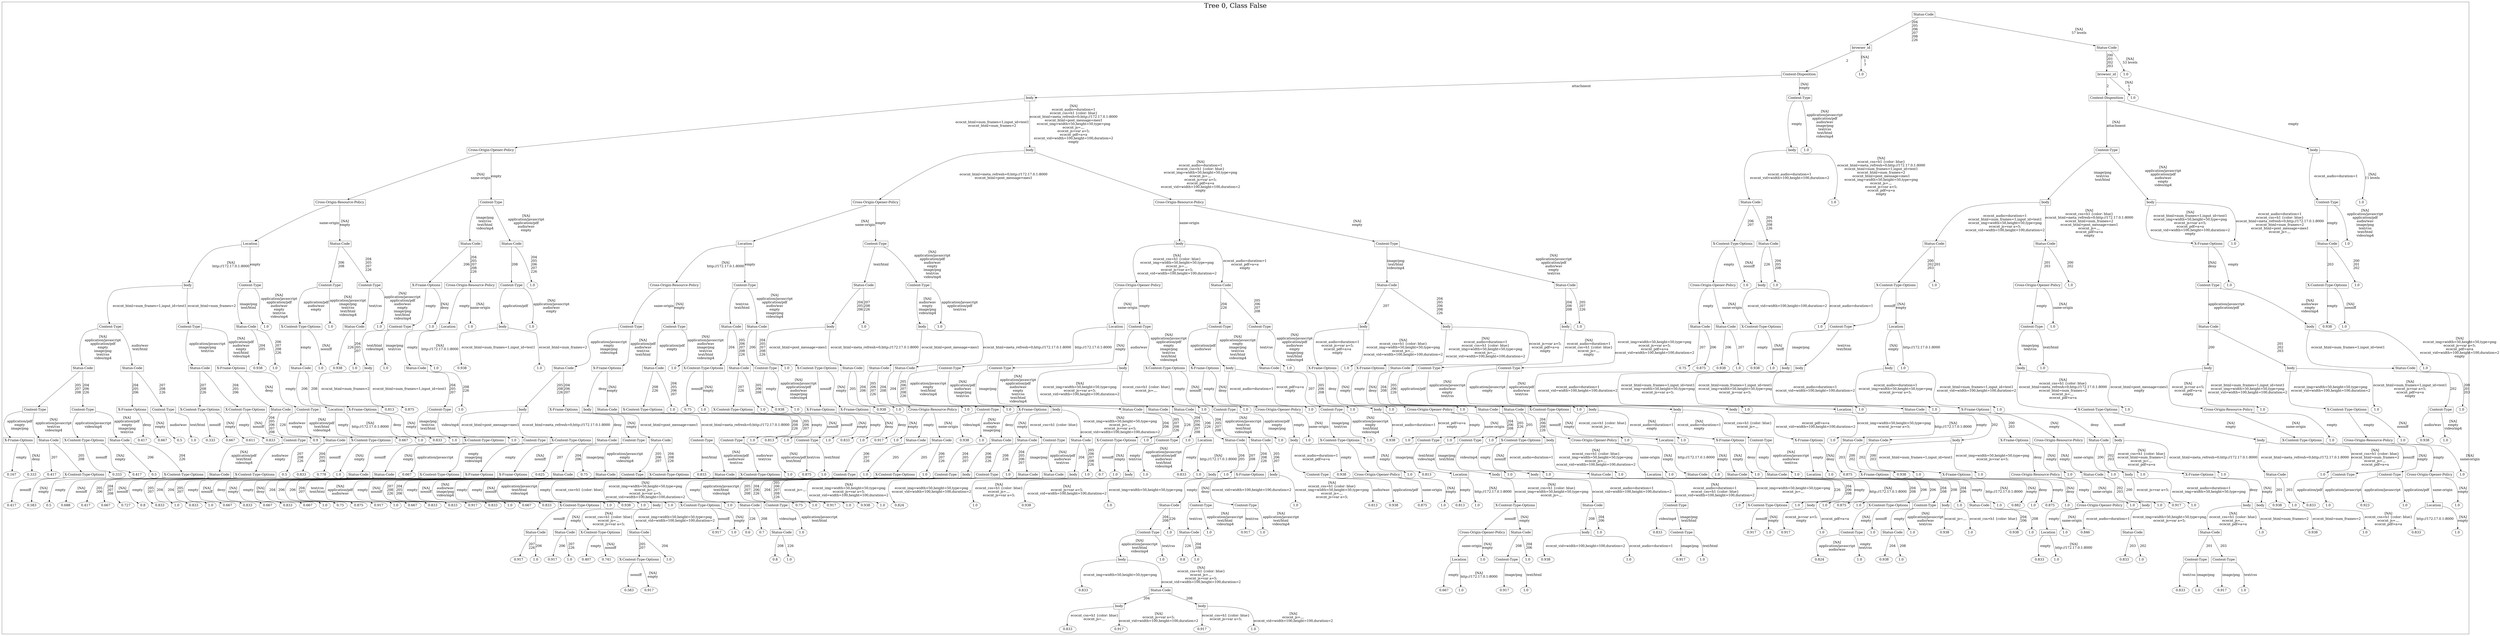 /*
Generated by:
    http://https://github.com/h2oai/h2o-3/tree/master/h2o-genmodel/src/main/java/hex/genmodel/tools/PrintMojo.java
*/

/*
On a mac:

$ brew install graphviz
$ dot -Tpng file.gv -o file.png
$ open file.png
*/

digraph G {

subgraph cluster_0 {
/* Nodes */

/* Level 0 */
{
"SG_0_Node_0" [shape=box, fontsize=20, label="Status-Code"]
}

/* Level 1 */
{
"SG_0_Node_1" [shape=box, fontsize=20, label="browser_id"]
"SG_0_Node_2" [shape=box, fontsize=20, label="Status-Code"]
}

/* Level 2 */
{
"SG_0_Node_3" [shape=box, fontsize=20, label="Content-Disposition"]
"SG_0_Node_433" [fontsize=20, label="1.0"]
"SG_0_Node_4" [shape=box, fontsize=20, label="browser_id"]
"SG_0_Node_434" [fontsize=20, label="1.0"]
}

/* Level 3 */
{
"SG_0_Node_5" [shape=box, fontsize=20, label="body"]
"SG_0_Node_6" [shape=box, fontsize=20, label="Content-Type"]
"SG_0_Node_7" [shape=box, fontsize=20, label="Content-Disposition"]
"SG_0_Node_435" [fontsize=20, label="1.0"]
}

/* Level 4 */
{
"SG_0_Node_8" [shape=box, fontsize=20, label="Cross-Origin-Opener-Policy"]
"SG_0_Node_9" [shape=box, fontsize=20, label="body"]
"SG_0_Node_10" [shape=box, fontsize=20, label="body"]
"SG_0_Node_436" [fontsize=20, label="1.0"]
"SG_0_Node_11" [shape=box, fontsize=20, label="Content-Type"]
"SG_0_Node_12" [shape=box, fontsize=20, label="body"]
}

/* Level 5 */
{
"SG_0_Node_13" [shape=box, fontsize=20, label="Cross-Origin-Resource-Policy"]
"SG_0_Node_14" [shape=box, fontsize=20, label="Content-Type"]
"SG_0_Node_15" [shape=box, fontsize=20, label="Cross-Origin-Opener-Policy"]
"SG_0_Node_16" [shape=box, fontsize=20, label="Cross-Origin-Resource-Policy"]
"SG_0_Node_17" [shape=box, fontsize=20, label="Status-Code"]
"SG_0_Node_437" [fontsize=20, label="1.0"]
"SG_0_Node_18" [shape=box, fontsize=20, label="body"]
"SG_0_Node_19" [shape=box, fontsize=20, label="body"]
"SG_0_Node_20" [shape=box, fontsize=20, label="Content-Type"]
"SG_0_Node_438" [fontsize=20, label="1.0"]
}

/* Level 6 */
{
"SG_0_Node_21" [shape=box, fontsize=20, label="Location"]
"SG_0_Node_22" [shape=box, fontsize=20, label="Status-Code"]
"SG_0_Node_23" [shape=box, fontsize=20, label="Status-Code"]
"SG_0_Node_24" [shape=box, fontsize=20, label="Status-Code"]
"SG_0_Node_25" [shape=box, fontsize=20, label="Location"]
"SG_0_Node_26" [shape=box, fontsize=20, label="Content-Type"]
"SG_0_Node_27" [shape=box, fontsize=20, label="body"]
"SG_0_Node_28" [shape=box, fontsize=20, label="Content-Type"]
"SG_0_Node_29" [shape=box, fontsize=20, label="X-Content-Type-Options"]
"SG_0_Node_30" [shape=box, fontsize=20, label="Status-Code"]
"SG_0_Node_31" [shape=box, fontsize=20, label="Status-Code"]
"SG_0_Node_32" [shape=box, fontsize=20, label="Status-Code"]
"SG_0_Node_33" [shape=box, fontsize=20, label="X-Frame-Options"]
"SG_0_Node_439" [fontsize=20, label="1.0"]
"SG_0_Node_34" [shape=box, fontsize=20, label="Status-Code"]
"SG_0_Node_440" [fontsize=20, label="1.0"]
}

/* Level 7 */
{
"SG_0_Node_35" [shape=box, fontsize=20, label="body"]
"SG_0_Node_36" [shape=box, fontsize=20, label="Content-Type"]
"SG_0_Node_37" [shape=box, fontsize=20, label="Content-Type"]
"SG_0_Node_38" [shape=box, fontsize=20, label="Content-Type"]
"SG_0_Node_39" [shape=box, fontsize=20, label="X-Frame-Options"]
"SG_0_Node_40" [shape=box, fontsize=20, label="Cross-Origin-Resource-Policy"]
"SG_0_Node_41" [shape=box, fontsize=20, label="Content-Type"]
"SG_0_Node_441" [fontsize=20, label="1.0"]
"SG_0_Node_42" [shape=box, fontsize=20, label="Cross-Origin-Resource-Policy"]
"SG_0_Node_43" [shape=box, fontsize=20, label="Content-Type"]
"SG_0_Node_44" [shape=box, fontsize=20, label="Status-Code"]
"SG_0_Node_45" [shape=box, fontsize=20, label="Content-Type"]
"SG_0_Node_46" [shape=box, fontsize=20, label="Cross-Origin-Opener-Policy"]
"SG_0_Node_47" [shape=box, fontsize=20, label="Status-Code"]
"SG_0_Node_48" [shape=box, fontsize=20, label="Status-Code"]
"SG_0_Node_49" [shape=box, fontsize=20, label="Status-Code"]
"SG_0_Node_50" [shape=box, fontsize=20, label="Cross-Origin-Opener-Policy"]
"SG_0_Node_442" [fontsize=20, label="1.0"]
"SG_0_Node_51" [shape=box, fontsize=20, label="body"]
"SG_0_Node_443" [fontsize=20, label="1.0"]
"SG_0_Node_52" [shape=box, fontsize=20, label="X-Content-Type-Options"]
"SG_0_Node_444" [fontsize=20, label="1.0"]
"SG_0_Node_53" [shape=box, fontsize=20, label="Cross-Origin-Opener-Policy"]
"SG_0_Node_445" [fontsize=20, label="1.0"]
"SG_0_Node_54" [shape=box, fontsize=20, label="Content-Type"]
"SG_0_Node_446" [fontsize=20, label="1.0"]
"SG_0_Node_55" [shape=box, fontsize=20, label="X-Content-Type-Options"]
"SG_0_Node_447" [fontsize=20, label="1.0"]
}

/* Level 8 */
{
"SG_0_Node_56" [shape=box, fontsize=20, label="Content-Type"]
"SG_0_Node_57" [shape=box, fontsize=20, label="Content-Type"]
"SG_0_Node_58" [shape=box, fontsize=20, label="Status-Code"]
"SG_0_Node_448" [fontsize=20, label="1.0"]
"SG_0_Node_59" [shape=box, fontsize=20, label="X-Content-Type-Options"]
"SG_0_Node_449" [fontsize=20, label="1.0"]
"SG_0_Node_60" [shape=box, fontsize=20, label="Status-Code"]
"SG_0_Node_450" [fontsize=20, label="1.0"]
"SG_0_Node_61" [shape=box, fontsize=20, label="Content-Type"]
"SG_0_Node_451" [fontsize=20, label="1.0"]
"SG_0_Node_62" [shape=box, fontsize=20, label="Location"]
"SG_0_Node_452" [fontsize=20, label="1.0"]
"SG_0_Node_63" [shape=box, fontsize=20, label="body"]
"SG_0_Node_453" [fontsize=20, label="1.0"]
"SG_0_Node_64" [shape=box, fontsize=20, label="Content-Type"]
"SG_0_Node_65" [shape=box, fontsize=20, label="Content-Type"]
"SG_0_Node_66" [shape=box, fontsize=20, label="Status-Code"]
"SG_0_Node_67" [shape=box, fontsize=20, label="Status-Code"]
"SG_0_Node_68" [shape=box, fontsize=20, label="body"]
"SG_0_Node_454" [fontsize=20, label="1.0"]
"SG_0_Node_69" [shape=box, fontsize=20, label="body"]
"SG_0_Node_455" [fontsize=20, label="1.0"]
"SG_0_Node_70" [shape=box, fontsize=20, label="Location"]
"SG_0_Node_71" [shape=box, fontsize=20, label="Content-Type"]
"SG_0_Node_72" [shape=box, fontsize=20, label="Content-Type"]
"SG_0_Node_73" [shape=box, fontsize=20, label="Content-Type"]
"SG_0_Node_74" [shape=box, fontsize=20, label="body"]
"SG_0_Node_75" [shape=box, fontsize=20, label="body"]
"SG_0_Node_76" [shape=box, fontsize=20, label="body"]
"SG_0_Node_456" [fontsize=20, label="1.0"]
"SG_0_Node_77" [shape=box, fontsize=20, label="Status-Code"]
"SG_0_Node_78" [shape=box, fontsize=20, label="Status-Code"]
"SG_0_Node_79" [shape=box, fontsize=20, label="X-Content-Type-Options"]
"SG_0_Node_457" [fontsize=20, label="1.0"]
"SG_0_Node_80" [shape=box, fontsize=20, label="Content-Type"]
"SG_0_Node_81" [shape=box, fontsize=20, label="Location"]
"SG_0_Node_82" [shape=box, fontsize=20, label="Content-Type"]
"SG_0_Node_458" [fontsize=20, label="1.0"]
"SG_0_Node_83" [shape=box, fontsize=20, label="Status-Code"]
"SG_0_Node_84" [shape=box, fontsize=20, label="body"]
"SG_0_Node_459" [fontsize=20, label="0.938"]
"SG_0_Node_460" [fontsize=20, label="1.0"]
}

/* Level 9 */
{
"SG_0_Node_86" [shape=box, fontsize=20, label="Status-Code"]
"SG_0_Node_87" [shape=box, fontsize=20, label="Status-Code"]
"SG_0_Node_88" [shape=box, fontsize=20, label="Status-Code"]
"SG_0_Node_89" [shape=box, fontsize=20, label="X-Frame-Options"]
"SG_0_Node_461" [fontsize=20, label="0.938"]
"SG_0_Node_462" [fontsize=20, label="1.0"]
"SG_0_Node_91" [shape=box, fontsize=20, label="Status-Code"]
"SG_0_Node_463" [fontsize=20, label="1.0"]
"SG_0_Node_464" [fontsize=20, label="0.938"]
"SG_0_Node_465" [fontsize=20, label="1.0"]
"SG_0_Node_93" [shape=box, fontsize=20, label="body"]
"SG_0_Node_466" [fontsize=20, label="1.0"]
"SG_0_Node_94" [shape=box, fontsize=20, label="Status-Code"]
"SG_0_Node_467" [fontsize=20, label="1.0"]
"SG_0_Node_468" [fontsize=20, label="0.938"]
"SG_0_Node_469" [fontsize=20, label="1.0"]
"SG_0_Node_96" [shape=box, fontsize=20, label="Status-Code"]
"SG_0_Node_97" [shape=box, fontsize=20, label="X-Frame-Options"]
"SG_0_Node_98" [shape=box, fontsize=20, label="Status-Code"]
"SG_0_Node_470" [fontsize=20, label="1.0"]
"SG_0_Node_99" [shape=box, fontsize=20, label="X-Content-Type-Options"]
"SG_0_Node_100" [shape=box, fontsize=20, label="Status-Code"]
"SG_0_Node_101" [shape=box, fontsize=20, label="Content-Type"]
"SG_0_Node_471" [fontsize=20, label="1.0"]
"SG_0_Node_102" [shape=box, fontsize=20, label="X-Content-Type-Options"]
"SG_0_Node_103" [shape=box, fontsize=20, label="Status-Code"]
"SG_0_Node_104" [shape=box, fontsize=20, label="Status-Code"]
"SG_0_Node_105" [shape=box, fontsize=20, label="Status-Code"]
"SG_0_Node_106" [shape=box, fontsize=20, label="Content-Type"]
"SG_0_Node_107" [shape=box, fontsize=20, label="Content-Type"]
"SG_0_Node_108" [shape=box, fontsize=20, label="body"]
"SG_0_Node_109" [shape=box, fontsize=20, label="X-Content-Type-Options"]
"SG_0_Node_110" [shape=box, fontsize=20, label="X-Frame-Options"]
"SG_0_Node_111" [shape=box, fontsize=20, label="body"]
"SG_0_Node_112" [shape=box, fontsize=20, label="Status-Code"]
"SG_0_Node_472" [fontsize=20, label="1.0"]
"SG_0_Node_113" [shape=box, fontsize=20, label="X-Frame-Options"]
"SG_0_Node_473" [fontsize=20, label="1.0"]
"SG_0_Node_114" [shape=box, fontsize=20, label="X-Frame-Options"]
"SG_0_Node_115" [shape=box, fontsize=20, label="Status-Code"]
"SG_0_Node_116" [shape=box, fontsize=20, label="Content-Type"]
"SG_0_Node_117" [shape=box, fontsize=20, label="Content-Type"]
"SG_0_Node_474" [fontsize=20, label="0.75"]
"SG_0_Node_475" [fontsize=20, label="0.875"]
"SG_0_Node_476" [fontsize=20, label="0.938"]
"SG_0_Node_477" [fontsize=20, label="1.0"]
"SG_0_Node_478" [fontsize=20, label="0.938"]
"SG_0_Node_479" [fontsize=20, label="1.0"]
"SG_0_Node_122" [shape=box, fontsize=20, label="body"]
"SG_0_Node_123" [shape=box, fontsize=20, label="body"]
"SG_0_Node_124" [shape=box, fontsize=20, label="body"]
"SG_0_Node_480" [fontsize=20, label="1.0"]
"SG_0_Node_125" [shape=box, fontsize=20, label="body"]
"SG_0_Node_481" [fontsize=20, label="1.0"]
"SG_0_Node_126" [shape=box, fontsize=20, label="body"]
"SG_0_Node_127" [shape=box, fontsize=20, label="body"]
"SG_0_Node_128" [shape=box, fontsize=20, label="Status-Code"]
"SG_0_Node_482" [fontsize=20, label="1.0"]
}

/* Level 10 */
{
"SG_0_Node_129" [shape=box, fontsize=20, label="Content-Type"]
"SG_0_Node_130" [shape=box, fontsize=20, label="Content-Type"]
"SG_0_Node_131" [shape=box, fontsize=20, label="X-Frame-Options"]
"SG_0_Node_132" [shape=box, fontsize=20, label="Content-Type"]
"SG_0_Node_133" [shape=box, fontsize=20, label="X-Content-Type-Options"]
"SG_0_Node_134" [shape=box, fontsize=20, label="X-Content-Type-Options"]
"SG_0_Node_135" [shape=box, fontsize=20, label="Status-Code"]
"SG_0_Node_136" [shape=box, fontsize=20, label="Content-Type"]
"SG_0_Node_137" [shape=box, fontsize=20, label="Location"]
"SG_0_Node_138" [shape=box, fontsize=20, label="X-Frame-Options"]
"SG_0_Node_483" [fontsize=20, label="0.813"]
"SG_0_Node_484" [fontsize=20, label="0.875"]
"SG_0_Node_141" [shape=box, fontsize=20, label="Content-Type"]
"SG_0_Node_485" [fontsize=20, label="1.0"]
"SG_0_Node_142" [shape=box, fontsize=20, label="body"]
"SG_0_Node_143" [shape=box, fontsize=20, label="X-Frame-Options"]
"SG_0_Node_144" [shape=box, fontsize=20, label="body"]
"SG_0_Node_145" [shape=box, fontsize=20, label="Status-Code"]
"SG_0_Node_146" [shape=box, fontsize=20, label="X-Content-Type-Options"]
"SG_0_Node_486" [fontsize=20, label="1.0"]
"SG_0_Node_487" [fontsize=20, label="0.75"]
"SG_0_Node_488" [fontsize=20, label="1.0"]
"SG_0_Node_148" [shape=box, fontsize=20, label="X-Content-Type-Options"]
"SG_0_Node_489" [fontsize=20, label="1.0"]
"SG_0_Node_490" [fontsize=20, label="0.938"]
"SG_0_Node_491" [fontsize=20, label="1.0"]
"SG_0_Node_150" [shape=box, fontsize=20, label="X-Frame-Options"]
"SG_0_Node_151" [shape=box, fontsize=20, label="X-Frame-Options"]
"SG_0_Node_492" [fontsize=20, label="0.938"]
"SG_0_Node_493" [fontsize=20, label="1.0"]
"SG_0_Node_153" [shape=box, fontsize=20, label="Cross-Origin-Resource-Policy"]
"SG_0_Node_494" [fontsize=20, label="1.0"]
"SG_0_Node_154" [shape=box, fontsize=20, label="Content-Type"]
"SG_0_Node_495" [fontsize=20, label="1.0"]
"SG_0_Node_155" [shape=box, fontsize=20, label="X-Frame-Options"]
"SG_0_Node_156" [shape=box, fontsize=20, label="body"]
"SG_0_Node_157" [shape=box, fontsize=20, label="Status-Code"]
"SG_0_Node_158" [shape=box, fontsize=20, label="Status-Code"]
"SG_0_Node_159" [shape=box, fontsize=20, label="Status-Code"]
"SG_0_Node_496" [fontsize=20, label="1.0"]
"SG_0_Node_160" [shape=box, fontsize=20, label="Content-Type"]
"SG_0_Node_497" [fontsize=20, label="1.0"]
"SG_0_Node_161" [shape=box, fontsize=20, label="Cross-Origin-Opener-Policy"]
"SG_0_Node_498" [fontsize=20, label="1.0"]
"SG_0_Node_162" [shape=box, fontsize=20, label="Content-Type"]
"SG_0_Node_499" [fontsize=20, label="1.0"]
"SG_0_Node_163" [shape=box, fontsize=20, label="body"]
"SG_0_Node_500" [fontsize=20, label="1.0"]
"SG_0_Node_164" [shape=box, fontsize=20, label="Cross-Origin-Opener-Policy"]
"SG_0_Node_501" [fontsize=20, label="1.0"]
"SG_0_Node_165" [shape=box, fontsize=20, label="Status-Code"]
"SG_0_Node_166" [shape=box, fontsize=20, label="Status-Code"]
"SG_0_Node_167" [shape=box, fontsize=20, label="X-Content-Type-Options"]
"SG_0_Node_502" [fontsize=20, label="1.0"]
"SG_0_Node_168" [shape=box, fontsize=20, label="body"]
"SG_0_Node_169" [shape=box, fontsize=20, label="body"]
"SG_0_Node_170" [shape=box, fontsize=20, label="body"]
"SG_0_Node_503" [fontsize=20, label="1.0"]
"SG_0_Node_171" [shape=box, fontsize=20, label="Location"]
"SG_0_Node_504" [fontsize=20, label="1.0"]
"SG_0_Node_172" [shape=box, fontsize=20, label="Status-Code"]
"SG_0_Node_505" [fontsize=20, label="1.0"]
"SG_0_Node_173" [shape=box, fontsize=20, label="X-Frame-Options"]
"SG_0_Node_506" [fontsize=20, label="1.0"]
"SG_0_Node_174" [shape=box, fontsize=20, label="X-Content-Type-Options"]
"SG_0_Node_507" [fontsize=20, label="1.0"]
"SG_0_Node_175" [shape=box, fontsize=20, label="Cross-Origin-Resource-Policy"]
"SG_0_Node_508" [fontsize=20, label="1.0"]
"SG_0_Node_176" [shape=box, fontsize=20, label="X-Content-Type-Options"]
"SG_0_Node_509" [fontsize=20, label="1.0"]
"SG_0_Node_177" [shape=box, fontsize=20, label="Content-Type"]
"SG_0_Node_510" [fontsize=20, label="1.0"]
}

/* Level 11 */
{
"SG_0_Node_178" [shape=box, fontsize=20, label="X-Frame-Options"]
"SG_0_Node_179" [shape=box, fontsize=20, label="Status-Code"]
"SG_0_Node_180" [shape=box, fontsize=20, label="X-Content-Type-Options"]
"SG_0_Node_181" [shape=box, fontsize=20, label="Status-Code"]
"SG_0_Node_511" [fontsize=20, label="0.417"]
"SG_0_Node_512" [fontsize=20, label="0.667"]
"SG_0_Node_513" [fontsize=20, label="0.5"]
"SG_0_Node_514" [fontsize=20, label="1.0"]
"SG_0_Node_515" [fontsize=20, label="0.333"]
"SG_0_Node_516" [fontsize=20, label="0.667"]
"SG_0_Node_517" [fontsize=20, label="0.611"]
"SG_0_Node_518" [fontsize=20, label="0.833"]
"SG_0_Node_189" [shape=box, fontsize=20, label="Content-Type"]
"SG_0_Node_519" [fontsize=20, label="0.9"]
"SG_0_Node_191" [shape=box, fontsize=20, label="Status-Code"]
"SG_0_Node_192" [shape=box, fontsize=20, label="X-Content-Type-Options"]
"SG_0_Node_520" [fontsize=20, label="0.667"]
"SG_0_Node_521" [fontsize=20, label="1.0"]
"SG_0_Node_522" [fontsize=20, label="0.833"]
"SG_0_Node_523" [fontsize=20, label="1.0"]
"SG_0_Node_195" [shape=box, fontsize=20, label="X-Content-Type-Options"]
"SG_0_Node_524" [fontsize=20, label="1.0"]
"SG_0_Node_196" [shape=box, fontsize=20, label="Content-Type"]
"SG_0_Node_197" [shape=box, fontsize=20, label="X-Content-Type-Options"]
"SG_0_Node_198" [shape=box, fontsize=20, label="Status-Code"]
"SG_0_Node_199" [shape=box, fontsize=20, label="Content-Type"]
"SG_0_Node_200" [shape=box, fontsize=20, label="Status-Code"]
"SG_0_Node_201" [shape=box, fontsize=20, label="Content-Type"]
"SG_0_Node_202" [shape=box, fontsize=20, label="Content-Type"]
"SG_0_Node_525" [fontsize=20, label="1.0"]
"SG_0_Node_526" [fontsize=20, label="0.813"]
"SG_0_Node_527" [fontsize=20, label="1.0"]
"SG_0_Node_204" [shape=box, fontsize=20, label="Content-Type"]
"SG_0_Node_528" [fontsize=20, label="1.0"]
"SG_0_Node_529" [fontsize=20, label="0.833"]
"SG_0_Node_530" [fontsize=20, label="1.0"]
"SG_0_Node_531" [fontsize=20, label="0.917"]
"SG_0_Node_532" [fontsize=20, label="1.0"]
"SG_0_Node_207" [shape=box, fontsize=20, label="Status-Code"]
"SG_0_Node_208" [shape=box, fontsize=20, label="Status-Code"]
"SG_0_Node_533" [fontsize=20, label="0.938"]
"SG_0_Node_534" [fontsize=20, label="1.0"]
"SG_0_Node_210" [shape=box, fontsize=20, label="Status-Code"]
"SG_0_Node_211" [shape=box, fontsize=20, label="Status-Code"]
"SG_0_Node_212" [shape=box, fontsize=20, label="Content-Type"]
"SG_0_Node_213" [shape=box, fontsize=20, label="Status-Code"]
"SG_0_Node_214" [shape=box, fontsize=20, label="X-Content-Type-Options"]
"SG_0_Node_535" [fontsize=20, label="1.0"]
"SG_0_Node_215" [shape=box, fontsize=20, label="Content-Type"]
"SG_0_Node_536" [fontsize=20, label="1.0"]
"SG_0_Node_216" [shape=box, fontsize=20, label="Location"]
"SG_0_Node_217" [shape=box, fontsize=20, label="Status-Code"]
"SG_0_Node_218" [shape=box, fontsize=20, label="Status-Code"]
"SG_0_Node_537" [fontsize=20, label="1.0"]
"SG_0_Node_219" [shape=box, fontsize=20, label="body"]
"SG_0_Node_538" [fontsize=20, label="1.0"]
"SG_0_Node_220" [shape=box, fontsize=20, label="X-Content-Type-Options"]
"SG_0_Node_539" [fontsize=20, label="1.0"]
"SG_0_Node_540" [fontsize=20, label="0.938"]
"SG_0_Node_541" [fontsize=20, label="1.0"]
"SG_0_Node_222" [shape=box, fontsize=20, label="Content-Type"]
"SG_0_Node_542" [fontsize=20, label="1.0"]
"SG_0_Node_223" [shape=box, fontsize=20, label="Content-Type"]
"SG_0_Node_543" [fontsize=20, label="1.0"]
"SG_0_Node_224" [shape=box, fontsize=20, label="X-Content-Type-Options"]
"SG_0_Node_225" [shape=box, fontsize=20, label="body"]
"SG_0_Node_226" [shape=box, fontsize=20, label="Cross-Origin-Opener-Policy"]
"SG_0_Node_544" [fontsize=20, label="1.0"]
"SG_0_Node_227" [shape=box, fontsize=20, label="Location"]
"SG_0_Node_545" [fontsize=20, label="1.0"]
"SG_0_Node_228" [shape=box, fontsize=20, label="X-Frame-Options"]
"SG_0_Node_229" [shape=box, fontsize=20, label="Content-Type"]
"SG_0_Node_230" [shape=box, fontsize=20, label="X-Frame-Options"]
"SG_0_Node_546" [fontsize=20, label="1.0"]
"SG_0_Node_231" [shape=box, fontsize=20, label="Status-Code"]
"SG_0_Node_232" [shape=box, fontsize=20, label="Status-Code"]
"SG_0_Node_233" [shape=box, fontsize=20, label="body"]
"SG_0_Node_234" [shape=box, fontsize=20, label="X-Frame-Options"]
"SG_0_Node_235" [shape=box, fontsize=20, label="Cross-Origin-Resource-Policy"]
"SG_0_Node_236" [shape=box, fontsize=20, label="Status-Code"]
"SG_0_Node_237" [shape=box, fontsize=20, label="body"]
"SG_0_Node_238" [shape=box, fontsize=20, label="body"]
"SG_0_Node_239" [shape=box, fontsize=20, label="X-Content-Type-Options"]
"SG_0_Node_547" [fontsize=20, label="1.0"]
"SG_0_Node_240" [shape=box, fontsize=20, label="Cross-Origin-Resource-Policy"]
"SG_0_Node_548" [fontsize=20, label="1.0"]
"SG_0_Node_549" [fontsize=20, label="0.938"]
"SG_0_Node_550" [fontsize=20, label="1.0"]
}

/* Level 12 */
{
"SG_0_Node_551" [fontsize=20, label="0.167"]
"SG_0_Node_552" [fontsize=20, label="0.333"]
"SG_0_Node_553" [fontsize=20, label="0.417"]
"SG_0_Node_245" [shape=box, fontsize=20, label="X-Content-Type-Options"]
"SG_0_Node_554" [fontsize=20, label="0.333"]
"SG_0_Node_555" [fontsize=20, label="0.417"]
"SG_0_Node_556" [fontsize=20, label="0.5"]
"SG_0_Node_249" [shape=box, fontsize=20, label="X-Content-Type-Options"]
"SG_0_Node_250" [shape=box, fontsize=20, label="Status-Code"]
"SG_0_Node_251" [shape=box, fontsize=20, label="X-Content-Type-Options"]
"SG_0_Node_557" [fontsize=20, label="0.5"]
"SG_0_Node_558" [fontsize=20, label="0.833"]
"SG_0_Node_559" [fontsize=20, label="0.778"]
"SG_0_Node_560" [fontsize=20, label="1.0"]
"SG_0_Node_255" [shape=box, fontsize=20, label="Status-Code"]
"SG_0_Node_256" [shape=box, fontsize=20, label="Status-Code"]
"SG_0_Node_561" [fontsize=20, label="0.667"]
"SG_0_Node_258" [shape=box, fontsize=20, label="X-Content-Type-Options"]
"SG_0_Node_259" [shape=box, fontsize=20, label="X-Frame-Options"]
"SG_0_Node_260" [shape=box, fontsize=20, label="X-Frame-Options"]
"SG_0_Node_562" [fontsize=20, label="0.625"]
"SG_0_Node_262" [shape=box, fontsize=20, label="Status-Code"]
"SG_0_Node_563" [fontsize=20, label="0.75"]
"SG_0_Node_264" [shape=box, fontsize=20, label="Status-Code"]
"SG_0_Node_265" [shape=box, fontsize=20, label="Content-Type"]
"SG_0_Node_266" [shape=box, fontsize=20, label="X-Content-Type-Options"]
"SG_0_Node_564" [fontsize=20, label="0.833"]
"SG_0_Node_268" [shape=box, fontsize=20, label="Status-Code"]
"SG_0_Node_269" [shape=box, fontsize=20, label="X-Content-Type-Options"]
"SG_0_Node_565" [fontsize=20, label="1.0"]
"SG_0_Node_566" [fontsize=20, label="0.875"]
"SG_0_Node_567" [fontsize=20, label="1.0"]
"SG_0_Node_271" [shape=box, fontsize=20, label="Content-Type"]
"SG_0_Node_568" [fontsize=20, label="1.0"]
"SG_0_Node_272" [shape=box, fontsize=20, label="X-Content-Type-Options"]
"SG_0_Node_569" [fontsize=20, label="1.0"]
"SG_0_Node_273" [shape=box, fontsize=20, label="Content-Type"]
"SG_0_Node_274" [shape=box, fontsize=20, label="body"]
"SG_0_Node_275" [shape=box, fontsize=20, label="Content-Type"]
"SG_0_Node_570" [fontsize=20, label="1.0"]
"SG_0_Node_276" [shape=box, fontsize=20, label="Status-Code"]
"SG_0_Node_277" [shape=box, fontsize=20, label="Status-Code"]
"SG_0_Node_278" [shape=box, fontsize=20, label="body"]
"SG_0_Node_571" [fontsize=20, label="1.0"]
"SG_0_Node_572" [fontsize=20, label="0.7"]
"SG_0_Node_573" [fontsize=20, label="1.0"]
"SG_0_Node_280" [shape=box, fontsize=20, label="body"]
"SG_0_Node_574" [fontsize=20, label="1.0"]
"SG_0_Node_575" [fontsize=20, label="0.833"]
"SG_0_Node_576" [fontsize=20, label="1.0"]
"SG_0_Node_282" [shape=box, fontsize=20, label="body"]
"SG_0_Node_577" [fontsize=20, label="1.0"]
"SG_0_Node_283" [shape=box, fontsize=20, label="X-Frame-Options"]
"SG_0_Node_284" [shape=box, fontsize=20, label="body"]
"SG_0_Node_285" [shape=box, fontsize=20, label="Content-Type"]
"SG_0_Node_578" [fontsize=20, label="0.938"]
"SG_0_Node_287" [shape=box, fontsize=20, label="Cross-Origin-Opener-Policy"]
"SG_0_Node_579" [fontsize=20, label="1.0"]
"SG_0_Node_580" [fontsize=20, label="0.813"]
"SG_0_Node_289" [shape=box, fontsize=20, label="Location"]
"SG_0_Node_290" [shape=box, fontsize=20, label="body"]
"SG_0_Node_581" [fontsize=20, label="1.0"]
"SG_0_Node_291" [shape=box, fontsize=20, label="body"]
"SG_0_Node_582" [fontsize=20, label="1.0"]
"SG_0_Node_292" [shape=box, fontsize=20, label="Status-Code"]
"SG_0_Node_583" [fontsize=20, label="1.0"]
"SG_0_Node_293" [shape=box, fontsize=20, label="Location"]
"SG_0_Node_584" [fontsize=20, label="1.0"]
"SG_0_Node_294" [shape=box, fontsize=20, label="Status-Code"]
"SG_0_Node_585" [fontsize=20, label="1.0"]
"SG_0_Node_295" [shape=box, fontsize=20, label="Status-Code"]
"SG_0_Node_586" [fontsize=20, label="1.0"]
"SG_0_Node_296" [shape=box, fontsize=20, label="Status-Code"]
"SG_0_Node_587" [fontsize=20, label="1.0"]
"SG_0_Node_297" [shape=box, fontsize=20, label="Location"]
"SG_0_Node_588" [fontsize=20, label="1.0"]
"SG_0_Node_589" [fontsize=20, label="0.875"]
"SG_0_Node_299" [shape=box, fontsize=20, label="X-Frame-Options"]
"SG_0_Node_590" [fontsize=20, label="0.938"]
"SG_0_Node_591" [fontsize=20, label="1.0"]
"SG_0_Node_301" [shape=box, fontsize=20, label="X-Frame-Options"]
"SG_0_Node_592" [fontsize=20, label="1.0"]
"SG_0_Node_302" [shape=box, fontsize=20, label="Cross-Origin-Resource-Policy"]
"SG_0_Node_593" [fontsize=20, label="1.0"]
"SG_0_Node_303" [shape=box, fontsize=20, label="Status-Code"]
"SG_0_Node_594" [fontsize=20, label="1.0"]
"SG_0_Node_304" [shape=box, fontsize=20, label="body"]
"SG_0_Node_595" [fontsize=20, label="1.0"]
"SG_0_Node_305" [shape=box, fontsize=20, label="X-Frame-Options"]
"SG_0_Node_596" [fontsize=20, label="1.0"]
"SG_0_Node_306" [shape=box, fontsize=20, label="Status-Code"]
"SG_0_Node_597" [fontsize=20, label="1.0"]
"SG_0_Node_307" [shape=box, fontsize=20, label="Content-Type"]
"SG_0_Node_308" [shape=box, fontsize=20, label="Content-Type"]
"SG_0_Node_309" [shape=box, fontsize=20, label="Cross-Origin-Opener-Policy"]
"SG_0_Node_598" [fontsize=20, label="1.0"]
}

/* Level 13 */
{
"SG_0_Node_599" [fontsize=20, label="0.417"]
"SG_0_Node_600" [fontsize=20, label="0.583"]
"SG_0_Node_601" [fontsize=20, label="0.5"]
"SG_0_Node_602" [fontsize=20, label="0.688"]
"SG_0_Node_603" [fontsize=20, label="0.417"]
"SG_0_Node_604" [fontsize=20, label="0.667"]
"SG_0_Node_605" [fontsize=20, label="0.727"]
"SG_0_Node_606" [fontsize=20, label="0.8"]
"SG_0_Node_607" [fontsize=20, label="0.833"]
"SG_0_Node_608" [fontsize=20, label="1.0"]
"SG_0_Node_609" [fontsize=20, label="0.833"]
"SG_0_Node_610" [fontsize=20, label="1.0"]
"SG_0_Node_611" [fontsize=20, label="0.667"]
"SG_0_Node_612" [fontsize=20, label="0.833"]
"SG_0_Node_613" [fontsize=20, label="0.667"]
"SG_0_Node_614" [fontsize=20, label="0.833"]
"SG_0_Node_615" [fontsize=20, label="0.667"]
"SG_0_Node_616" [fontsize=20, label="1.0"]
"SG_0_Node_617" [fontsize=20, label="0.75"]
"SG_0_Node_618" [fontsize=20, label="0.875"]
"SG_0_Node_619" [fontsize=20, label="0.917"]
"SG_0_Node_620" [fontsize=20, label="1.0"]
"SG_0_Node_621" [fontsize=20, label="0.667"]
"SG_0_Node_622" [fontsize=20, label="0.833"]
"SG_0_Node_623" [fontsize=20, label="0.833"]
"SG_0_Node_624" [fontsize=20, label="0.917"]
"SG_0_Node_625" [fontsize=20, label="0.833"]
"SG_0_Node_626" [fontsize=20, label="1.0"]
"SG_0_Node_627" [fontsize=20, label="0.667"]
"SG_0_Node_628" [fontsize=20, label="0.833"]
"SG_0_Node_335" [shape=box, fontsize=20, label="X-Content-Type-Options"]
"SG_0_Node_629" [fontsize=20, label="1.0"]
"SG_0_Node_630" [fontsize=20, label="0.938"]
"SG_0_Node_631" [fontsize=20, label="1.0"]
"SG_0_Node_337" [shape=box, fontsize=20, label="body"]
"SG_0_Node_632" [fontsize=20, label="1.0"]
"SG_0_Node_338" [shape=box, fontsize=20, label="X-Content-Type-Options"]
"SG_0_Node_633" [fontsize=20, label="1.0"]
"SG_0_Node_339" [shape=box, fontsize=20, label="Status-Code"]
"SG_0_Node_340" [shape=box, fontsize=20, label="Content-Type"]
"SG_0_Node_634" [fontsize=20, label="0.75"]
"SG_0_Node_635" [fontsize=20, label="1.0"]
"SG_0_Node_636" [fontsize=20, label="0.917"]
"SG_0_Node_637" [fontsize=20, label="1.0"]
"SG_0_Node_638" [fontsize=20, label="0.938"]
"SG_0_Node_639" [fontsize=20, label="1.0"]
"SG_0_Node_640" [fontsize=20, label="0.824"]
"SG_0_Node_641" [fontsize=20, label="1.0"]
"SG_0_Node_642" [fontsize=20, label="0.938"]
"SG_0_Node_643" [fontsize=20, label="1.0"]
"SG_0_Node_346" [shape=box, fontsize=20, label="Status-Code"]
"SG_0_Node_347" [shape=box, fontsize=20, label="Content-Type"]
"SG_0_Node_348" [shape=box, fontsize=20, label="Content-Type"]
"SG_0_Node_644" [fontsize=20, label="1.0"]
"SG_0_Node_645" [fontsize=20, label="0.813"]
"SG_0_Node_646" [fontsize=20, label="0.938"]
"SG_0_Node_647" [fontsize=20, label="0.875"]
"SG_0_Node_648" [fontsize=20, label="1.0"]
"SG_0_Node_649" [fontsize=20, label="0.813"]
"SG_0_Node_650" [fontsize=20, label="1.0"]
"SG_0_Node_353" [shape=box, fontsize=20, label="X-Content-Type-Options"]
"SG_0_Node_354" [shape=box, fontsize=20, label="Status-Code"]
"SG_0_Node_355" [shape=box, fontsize=20, label="Content-Type"]
"SG_0_Node_651" [fontsize=20, label="1.0"]
"SG_0_Node_356" [shape=box, fontsize=20, label="X-Content-Type-Options"]
"SG_0_Node_652" [fontsize=20, label="1.0"]
"SG_0_Node_357" [shape=box, fontsize=20, label="body"]
"SG_0_Node_653" [fontsize=20, label="1.0"]
"SG_0_Node_654" [fontsize=20, label="0.875"]
"SG_0_Node_655" [fontsize=20, label="1.0"]
"SG_0_Node_359" [shape=box, fontsize=20, label="X-Content-Type-Options"]
"SG_0_Node_360" [shape=box, fontsize=20, label="Content-Type"]
"SG_0_Node_361" [shape=box, fontsize=20, label="body"]
"SG_0_Node_656" [fontsize=20, label="1.0"]
"SG_0_Node_362" [shape=box, fontsize=20, label="Status-Code"]
"SG_0_Node_657" [fontsize=20, label="1.0"]
"SG_0_Node_658" [fontsize=20, label="0.882"]
"SG_0_Node_659" [fontsize=20, label="1.0"]
"SG_0_Node_660" [fontsize=20, label="0.875"]
"SG_0_Node_661" [fontsize=20, label="1.0"]
"SG_0_Node_365" [shape=box, fontsize=20, label="Cross-Origin-Opener-Policy"]
"SG_0_Node_662" [fontsize=20, label="1.0"]
"SG_0_Node_366" [shape=box, fontsize=20, label="body"]
"SG_0_Node_663" [fontsize=20, label="1.0"]
"SG_0_Node_664" [fontsize=20, label="0.917"]
"SG_0_Node_665" [fontsize=20, label="1.0"]
"SG_0_Node_368" [shape=box, fontsize=20, label="body"]
"SG_0_Node_369" [shape=box, fontsize=20, label="body"]
"SG_0_Node_666" [fontsize=20, label="0.938"]
"SG_0_Node_667" [fontsize=20, label="1.0"]
"SG_0_Node_668" [fontsize=20, label="0.833"]
"SG_0_Node_669" [fontsize=20, label="1.0"]
"SG_0_Node_670" [fontsize=20, label="0.923"]
"SG_0_Node_671" [fontsize=20, label="1.0"]
"SG_0_Node_373" [shape=box, fontsize=20, label="Location"]
"SG_0_Node_672" [fontsize=20, label="1.0"]
}

/* Level 14 */
{
"SG_0_Node_374" [shape=box, fontsize=20, label="Status-Code"]
"SG_0_Node_375" [shape=box, fontsize=20, label="Status-Code"]
"SG_0_Node_376" [shape=box, fontsize=20, label="X-Content-Type-Options"]
"SG_0_Node_377" [shape=box, fontsize=20, label="Status-Code"]
"SG_0_Node_673" [fontsize=20, label="0.917"]
"SG_0_Node_674" [fontsize=20, label="1.0"]
"SG_0_Node_675" [fontsize=20, label="0.6"]
"SG_0_Node_676" [fontsize=20, label="0.7"]
"SG_0_Node_381" [shape=box, fontsize=20, label="Status-Code"]
"SG_0_Node_677" [fontsize=20, label="1.0"]
"SG_0_Node_382" [shape=box, fontsize=20, label="Content-Type"]
"SG_0_Node_678" [fontsize=20, label="1.0"]
"SG_0_Node_383" [shape=box, fontsize=20, label="Status-Code"]
"SG_0_Node_679" [fontsize=20, label="1.0"]
"SG_0_Node_680" [fontsize=20, label="0.917"]
"SG_0_Node_681" [fontsize=20, label="1.0"]
"SG_0_Node_385" [shape=box, fontsize=20, label="Cross-Origin-Opener-Policy"]
"SG_0_Node_386" [shape=box, fontsize=20, label="Status-Code"]
"SG_0_Node_387" [shape=box, fontsize=20, label="body"]
"SG_0_Node_682" [fontsize=20, label="1.0"]
"SG_0_Node_683" [fontsize=20, label="0.833"]
"SG_0_Node_389" [shape=box, fontsize=20, label="Content-Type"]
"SG_0_Node_684" [fontsize=20, label="0.917"]
"SG_0_Node_685" [fontsize=20, label="1.0"]
"SG_0_Node_686" [fontsize=20, label="0.917"]
"SG_0_Node_687" [fontsize=20, label="1.0"]
"SG_0_Node_392" [shape=box, fontsize=20, label="Content-Type"]
"SG_0_Node_688" [fontsize=20, label="1.0"]
"SG_0_Node_393" [shape=box, fontsize=20, label="Status-Code"]
"SG_0_Node_689" [fontsize=20, label="1.0"]
"SG_0_Node_690" [fontsize=20, label="0.938"]
"SG_0_Node_691" [fontsize=20, label="1.0"]
"SG_0_Node_692" [fontsize=20, label="0.938"]
"SG_0_Node_693" [fontsize=20, label="1.0"]
"SG_0_Node_396" [shape=box, fontsize=20, label="Location"]
"SG_0_Node_694" [fontsize=20, label="1.0"]
"SG_0_Node_695" [fontsize=20, label="0.846"]
"SG_0_Node_398" [shape=box, fontsize=20, label="Status-Code"]
"SG_0_Node_399" [shape=box, fontsize=20, label="Status-Code"]
"SG_0_Node_696" [fontsize=20, label="1.0"]
"SG_0_Node_697" [fontsize=20, label="0.938"]
"SG_0_Node_698" [fontsize=20, label="1.0"]
"SG_0_Node_699" [fontsize=20, label="0.833"]
"SG_0_Node_700" [fontsize=20, label="1.0"]
}

/* Level 15 */
{
"SG_0_Node_701" [fontsize=20, label="0.917"]
"SG_0_Node_702" [fontsize=20, label="1.0"]
"SG_0_Node_703" [fontsize=20, label="0.917"]
"SG_0_Node_704" [fontsize=20, label="1.0"]
"SG_0_Node_705" [fontsize=20, label="0.407"]
"SG_0_Node_706" [fontsize=20, label="0.741"]
"SG_0_Node_406" [shape=box, fontsize=20, label="X-Content-Type-Options"]
"SG_0_Node_707" [fontsize=20, label="1.0"]
"SG_0_Node_708" [fontsize=20, label="0.8"]
"SG_0_Node_709" [fontsize=20, label="1.0"]
"SG_0_Node_408" [shape=box, fontsize=20, label="body"]
"SG_0_Node_710" [fontsize=20, label="1.0"]
"SG_0_Node_711" [fontsize=20, label="0.8"]
"SG_0_Node_712" [fontsize=20, label="1.0"]
"SG_0_Node_410" [shape=box, fontsize=20, label="Location"]
"SG_0_Node_713" [fontsize=20, label="1.0"]
"SG_0_Node_411" [shape=box, fontsize=20, label="Content-Type"]
"SG_0_Node_714" [fontsize=20, label="1.0"]
"SG_0_Node_715" [fontsize=20, label="0.938"]
"SG_0_Node_716" [fontsize=20, label="1.0"]
"SG_0_Node_717" [fontsize=20, label="0.917"]
"SG_0_Node_718" [fontsize=20, label="1.0"]
"SG_0_Node_719" [fontsize=20, label="0.824"]
"SG_0_Node_720" [fontsize=20, label="1.0"]
"SG_0_Node_721" [fontsize=20, label="0.938"]
"SG_0_Node_722" [fontsize=20, label="1.0"]
"SG_0_Node_723" [fontsize=20, label="0.833"]
"SG_0_Node_724" [fontsize=20, label="1.0"]
"SG_0_Node_725" [fontsize=20, label="0.833"]
"SG_0_Node_726" [fontsize=20, label="1.0"]
"SG_0_Node_418" [shape=box, fontsize=20, label="Content-Type"]
"SG_0_Node_419" [shape=box, fontsize=20, label="Content-Type"]
}

/* Level 16 */
{
"SG_0_Node_727" [fontsize=20, label="0.583"]
"SG_0_Node_728" [fontsize=20, label="0.917"]
"SG_0_Node_729" [fontsize=20, label="0.833"]
"SG_0_Node_423" [shape=box, fontsize=20, label="Status-Code"]
"SG_0_Node_730" [fontsize=20, label="0.667"]
"SG_0_Node_731" [fontsize=20, label="1.0"]
"SG_0_Node_732" [fontsize=20, label="0.917"]
"SG_0_Node_733" [fontsize=20, label="1.0"]
"SG_0_Node_734" [fontsize=20, label="0.833"]
"SG_0_Node_735" [fontsize=20, label="1.0"]
"SG_0_Node_736" [fontsize=20, label="0.917"]
"SG_0_Node_737" [fontsize=20, label="1.0"]
}

/* Level 17 */
{
"SG_0_Node_428" [shape=box, fontsize=20, label="body"]
"SG_0_Node_429" [shape=box, fontsize=20, label="body"]
}

/* Level 18 */
{
"SG_0_Node_738" [fontsize=20, label="0.833"]
"SG_0_Node_739" [fontsize=20, label="0.917"]
"SG_0_Node_740" [fontsize=20, label="0.917"]
"SG_0_Node_741" [fontsize=20, label="1.0"]
}

/* Edges */
"SG_0_Node_0" -> "SG_0_Node_1" [fontsize=20, label="204
205
206
207
208
226
"]
"SG_0_Node_0" -> "SG_0_Node_2" [fontsize=20, label="[NA]
57 levels
"]
"SG_0_Node_2" -> "SG_0_Node_4" [fontsize=20, label="200
201
202
203
"]
"SG_0_Node_2" -> "SG_0_Node_434" [fontsize=20, label="[NA]
53 levels
"]
"SG_0_Node_4" -> "SG_0_Node_7" [fontsize=20, label="2
"]
"SG_0_Node_4" -> "SG_0_Node_435" [fontsize=20, label="[NA]
1
3
"]
"SG_0_Node_7" -> "SG_0_Node_11" [fontsize=20, label="[NA]
attachment
"]
"SG_0_Node_7" -> "SG_0_Node_12" [fontsize=20, label="empty
"]
"SG_0_Node_12" -> "SG_0_Node_20" [fontsize=20, label="ecocnt_audio=duration=1
"]
"SG_0_Node_12" -> "SG_0_Node_438" [fontsize=20, label="[NA]
11 levels
"]
"SG_0_Node_20" -> "SG_0_Node_34" [fontsize=20, label="empty
"]
"SG_0_Node_20" -> "SG_0_Node_440" [fontsize=20, label="[NA]
application/javascript
application/pdf
audio/wav
image/png
text/css
text/html
video/mp4
"]
"SG_0_Node_34" -> "SG_0_Node_55" [fontsize=20, label="203
"]
"SG_0_Node_34" -> "SG_0_Node_447" [fontsize=20, label="200
201
202
"]
"SG_0_Node_55" -> "SG_0_Node_459" [fontsize=20, label="empty
"]
"SG_0_Node_55" -> "SG_0_Node_460" [fontsize=20, label="[NA]
nosniff
"]
"SG_0_Node_11" -> "SG_0_Node_18" [fontsize=20, label="image/png
text/css
text/html
"]
"SG_0_Node_11" -> "SG_0_Node_19" [fontsize=20, label="[NA]
application/javascript
application/pdf
audio/wav
empty
video/mp4
"]
"SG_0_Node_19" -> "SG_0_Node_33" [fontsize=20, label="[NA]
ecocnt_html=num_frames=1,input_id=test1
ecocnt_img=width=50,height=50,type=png
ecocnt_js=var a=5;
ecocnt_pdf=a=a
ecocnt_vid=width=100,height=100,duration=2
empty
"]
"SG_0_Node_19" -> "SG_0_Node_439" [fontsize=20, label="ecocnt_audio=duration=1
ecocnt_css=h1 {color: blue}
ecocnt_html=meta_refresh=0;http://172.17.0.1:8000
ecocnt_html=num_frames=2
ecocnt_html=post_message=mes1
ecocnt_js=.,,.
"]
"SG_0_Node_33" -> "SG_0_Node_54" [fontsize=20, label="[NA]
deny
"]
"SG_0_Node_33" -> "SG_0_Node_446" [fontsize=20, label="empty
"]
"SG_0_Node_54" -> "SG_0_Node_83" [fontsize=20, label="application/javascript
application/pdf
"]
"SG_0_Node_54" -> "SG_0_Node_84" [fontsize=20, label="[NA]
audio/wav
empty
video/mp4
"]
"SG_0_Node_84" -> "SG_0_Node_128" [fontsize=20, label="ecocnt_html=num_frames=1,input_id=test1
"]
"SG_0_Node_84" -> "SG_0_Node_482" [fontsize=20, label="[NA]
ecocnt_img=width=50,height=50,type=png
ecocnt_js=var a=5;
ecocnt_pdf=a=a
ecocnt_vid=width=100,height=100,duration=2
empty
"]
"SG_0_Node_128" -> "SG_0_Node_177" [fontsize=20, label="202
"]
"SG_0_Node_128" -> "SG_0_Node_510" [fontsize=20, label="200
201
203
"]
"SG_0_Node_177" -> "SG_0_Node_549" [fontsize=20, label="audio/wav
"]
"SG_0_Node_177" -> "SG_0_Node_550" [fontsize=20, label="[NA]
empty
video/mp4
"]
"SG_0_Node_83" -> "SG_0_Node_126" [fontsize=20, label="200
"]
"SG_0_Node_83" -> "SG_0_Node_127" [fontsize=20, label="201
202
203
"]
"SG_0_Node_127" -> "SG_0_Node_176" [fontsize=20, label="ecocnt_img=width=50,height=50,type=png
ecocnt_vid=width=100,height=100,duration=2
"]
"SG_0_Node_127" -> "SG_0_Node_509" [fontsize=20, label="[NA]
ecocnt_html=num_frames=1,input_id=test1
ecocnt_js=var a=5;
ecocnt_pdf=a=a
empty
"]
"SG_0_Node_176" -> "SG_0_Node_240" [fontsize=20, label="empty
"]
"SG_0_Node_176" -> "SG_0_Node_548" [fontsize=20, label="[NA]
nosniff
"]
"SG_0_Node_240" -> "SG_0_Node_309" [fontsize=20, label="empty
"]
"SG_0_Node_240" -> "SG_0_Node_598" [fontsize=20, label="[NA]
same-origin
"]
"SG_0_Node_309" -> "SG_0_Node_373" [fontsize=20, label="same-origin
"]
"SG_0_Node_309" -> "SG_0_Node_672" [fontsize=20, label="[NA]
empty
"]
"SG_0_Node_373" -> "SG_0_Node_699" [fontsize=20, label="http://172.17.0.1:8000
"]
"SG_0_Node_373" -> "SG_0_Node_700" [fontsize=20, label="[NA]
empty
"]
"SG_0_Node_126" -> "SG_0_Node_175" [fontsize=20, label="[NA]
ecocnt_js=var a=5;
ecocnt_pdf=a=a
empty
"]
"SG_0_Node_126" -> "SG_0_Node_508" [fontsize=20, label="ecocnt_html=num_frames=1,input_id=test1
ecocnt_img=width=50,height=50,type=png
ecocnt_vid=width=100,height=100,duration=2
"]
"SG_0_Node_175" -> "SG_0_Node_239" [fontsize=20, label="[NA]
same-origin
"]
"SG_0_Node_175" -> "SG_0_Node_547" [fontsize=20, label="empty
"]
"SG_0_Node_239" -> "SG_0_Node_307" [fontsize=20, label="nosniff
"]
"SG_0_Node_239" -> "SG_0_Node_308" [fontsize=20, label="[NA]
empty
"]
"SG_0_Node_308" -> "SG_0_Node_670" [fontsize=20, label="application/javascript
"]
"SG_0_Node_308" -> "SG_0_Node_671" [fontsize=20, label="application/pdf
"]
"SG_0_Node_307" -> "SG_0_Node_668" [fontsize=20, label="application/pdf
"]
"SG_0_Node_307" -> "SG_0_Node_669" [fontsize=20, label="application/javascript
"]
"SG_0_Node_18" -> "SG_0_Node_31" [fontsize=20, label="ecocnt_audio=duration=1
ecocnt_html=num_frames=1,input_id=test1
ecocnt_img=width=50,height=50,type=png
ecocnt_js=var a=5;
ecocnt_vid=width=100,height=100,duration=2
"]
"SG_0_Node_18" -> "SG_0_Node_32" [fontsize=20, label="[NA]
ecocnt_css=h1 {color: blue}
ecocnt_html=meta_refresh=0;http://172.17.0.1:8000
ecocnt_html=num_frames=2
ecocnt_html=post_message=mes1
ecocnt_js=.,,.
ecocnt_pdf=a=a
empty
"]
"SG_0_Node_32" -> "SG_0_Node_53" [fontsize=20, label="201
203
"]
"SG_0_Node_32" -> "SG_0_Node_445" [fontsize=20, label="200
202
"]
"SG_0_Node_53" -> "SG_0_Node_82" [fontsize=20, label="empty
"]
"SG_0_Node_53" -> "SG_0_Node_458" [fontsize=20, label="[NA]
same-origin
"]
"SG_0_Node_82" -> "SG_0_Node_125" [fontsize=20, label="image/png
text/css
"]
"SG_0_Node_82" -> "SG_0_Node_481" [fontsize=20, label="text/html
"]
"SG_0_Node_125" -> "SG_0_Node_174" [fontsize=20, label="[NA]
ecocnt_css=h1 {color: blue}
ecocnt_html=meta_refresh=0;http://172.17.0.1:8000
ecocnt_html=num_frames=2
ecocnt_js=.,,.
ecocnt_pdf=a=a
"]
"SG_0_Node_125" -> "SG_0_Node_507" [fontsize=20, label="ecocnt_html=post_message=mes1
empty
"]
"SG_0_Node_174" -> "SG_0_Node_237" [fontsize=20, label="nosniff
"]
"SG_0_Node_174" -> "SG_0_Node_238" [fontsize=20, label="[NA]
empty
"]
"SG_0_Node_238" -> "SG_0_Node_306" [fontsize=20, label="ecocnt_html=meta_refresh=0;http://172.17.0.1:8000
"]
"SG_0_Node_238" -> "SG_0_Node_597" [fontsize=20, label="[NA]
ecocnt_css=h1 {color: blue}
ecocnt_html=num_frames=2
ecocnt_js=.,,.
ecocnt_pdf=a=a
"]
"SG_0_Node_306" -> "SG_0_Node_666" [fontsize=20, label="201
"]
"SG_0_Node_306" -> "SG_0_Node_667" [fontsize=20, label="203
"]
"SG_0_Node_237" -> "SG_0_Node_305" [fontsize=20, label="[NA]
ecocnt_css=h1 {color: blue}
ecocnt_html=num_frames=2
ecocnt_js=.,,.
ecocnt_pdf=a=a
"]
"SG_0_Node_237" -> "SG_0_Node_596" [fontsize=20, label="ecocnt_html=meta_refresh=0;http://172.17.0.1:8000
"]
"SG_0_Node_305" -> "SG_0_Node_368" [fontsize=20, label="deny
"]
"SG_0_Node_305" -> "SG_0_Node_369" [fontsize=20, label="[NA]
empty
"]
"SG_0_Node_369" -> "SG_0_Node_697" [fontsize=20, label="ecocnt_html=num_frames=2
"]
"SG_0_Node_369" -> "SG_0_Node_698" [fontsize=20, label="[NA]
ecocnt_css=h1 {color: blue}
ecocnt_js=.,,.
ecocnt_pdf=a=a
"]
"SG_0_Node_368" -> "SG_0_Node_399" [fontsize=20, label="[NA]
ecocnt_css=h1 {color: blue}
ecocnt_js=.,,.
ecocnt_pdf=a=a
"]
"SG_0_Node_368" -> "SG_0_Node_696" [fontsize=20, label="ecocnt_html=num_frames=2
"]
"SG_0_Node_399" -> "SG_0_Node_418" [fontsize=20, label="201
"]
"SG_0_Node_399" -> "SG_0_Node_419" [fontsize=20, label="203
"]
"SG_0_Node_419" -> "SG_0_Node_736" [fontsize=20, label="image/png
"]
"SG_0_Node_419" -> "SG_0_Node_737" [fontsize=20, label="text/css
"]
"SG_0_Node_418" -> "SG_0_Node_734" [fontsize=20, label="text/css
"]
"SG_0_Node_418" -> "SG_0_Node_735" [fontsize=20, label="image/png
"]
"SG_0_Node_31" -> "SG_0_Node_52" [fontsize=20, label="200
202
203
"]
"SG_0_Node_31" -> "SG_0_Node_444" [fontsize=20, label="201
"]
"SG_0_Node_52" -> "SG_0_Node_80" [fontsize=20, label="nosniff
"]
"SG_0_Node_52" -> "SG_0_Node_81" [fontsize=20, label="[NA]
empty
"]
"SG_0_Node_81" -> "SG_0_Node_124" [fontsize=20, label="[NA]
empty
"]
"SG_0_Node_81" -> "SG_0_Node_480" [fontsize=20, label="http://172.17.0.1:8000
"]
"SG_0_Node_124" -> "SG_0_Node_173" [fontsize=20, label="ecocnt_audio=duration=1
ecocnt_img=width=50,height=50,type=png
ecocnt_js=var a=5;
"]
"SG_0_Node_124" -> "SG_0_Node_506" [fontsize=20, label="ecocnt_html=num_frames=1,input_id=test1
ecocnt_vid=width=100,height=100,duration=2
"]
"SG_0_Node_173" -> "SG_0_Node_235" [fontsize=20, label="[NA]
empty
"]
"SG_0_Node_173" -> "SG_0_Node_236" [fontsize=20, label="deny
"]
"SG_0_Node_236" -> "SG_0_Node_304" [fontsize=20, label="200
"]
"SG_0_Node_236" -> "SG_0_Node_595" [fontsize=20, label="202
203
"]
"SG_0_Node_304" -> "SG_0_Node_664" [fontsize=20, label="ecocnt_js=var a=5;
"]
"SG_0_Node_304" -> "SG_0_Node_665" [fontsize=20, label="ecocnt_audio=duration=1
ecocnt_img=width=50,height=50,type=png
"]
"SG_0_Node_235" -> "SG_0_Node_303" [fontsize=20, label="[NA]
empty
"]
"SG_0_Node_235" -> "SG_0_Node_594" [fontsize=20, label="same-origin
"]
"SG_0_Node_303" -> "SG_0_Node_366" [fontsize=20, label="202
203
"]
"SG_0_Node_303" -> "SG_0_Node_663" [fontsize=20, label="200
"]
"SG_0_Node_366" -> "SG_0_Node_695" [fontsize=20, label="ecocnt_audio=duration=1
"]
"SG_0_Node_366" -> "SG_0_Node_398" [fontsize=20, label="ecocnt_img=width=50,height=50,type=png
ecocnt_js=var a=5;
"]
"SG_0_Node_398" -> "SG_0_Node_725" [fontsize=20, label="203
"]
"SG_0_Node_398" -> "SG_0_Node_726" [fontsize=20, label="202
"]
"SG_0_Node_80" -> "SG_0_Node_122" [fontsize=20, label="image/png
"]
"SG_0_Node_80" -> "SG_0_Node_123" [fontsize=20, label="text/css
text/html
"]
"SG_0_Node_123" -> "SG_0_Node_172" [fontsize=20, label="ecocnt_html=num_frames=1,input_id=test1
ecocnt_img=width=50,height=50,type=png
ecocnt_js=var a=5;
"]
"SG_0_Node_123" -> "SG_0_Node_505" [fontsize=20, label="ecocnt_audio=duration=1
ecocnt_vid=width=100,height=100,duration=2
"]
"SG_0_Node_172" -> "SG_0_Node_233" [fontsize=20, label="202
"]
"SG_0_Node_172" -> "SG_0_Node_234" [fontsize=20, label="200
203
"]
"SG_0_Node_234" -> "SG_0_Node_302" [fontsize=20, label="deny
"]
"SG_0_Node_234" -> "SG_0_Node_593" [fontsize=20, label="[NA]
empty
"]
"SG_0_Node_302" -> "SG_0_Node_365" [fontsize=20, label="empty
"]
"SG_0_Node_302" -> "SG_0_Node_662" [fontsize=20, label="[NA]
same-origin
"]
"SG_0_Node_365" -> "SG_0_Node_396" [fontsize=20, label="empty
"]
"SG_0_Node_365" -> "SG_0_Node_694" [fontsize=20, label="[NA]
same-origin
"]
"SG_0_Node_396" -> "SG_0_Node_723" [fontsize=20, label="empty
"]
"SG_0_Node_396" -> "SG_0_Node_724" [fontsize=20, label="[NA]
http://172.17.0.1:8000
"]
"SG_0_Node_233" -> "SG_0_Node_301" [fontsize=20, label="ecocnt_html=num_frames=1,input_id=test1
"]
"SG_0_Node_233" -> "SG_0_Node_592" [fontsize=20, label="ecocnt_img=width=50,height=50,type=png
ecocnt_js=var a=5;
"]
"SG_0_Node_301" -> "SG_0_Node_660" [fontsize=20, label="empty
"]
"SG_0_Node_301" -> "SG_0_Node_661" [fontsize=20, label="[NA]
deny
"]
"SG_0_Node_122" -> "SG_0_Node_171" [fontsize=20, label="ecocnt_audio=duration=1
ecocnt_vid=width=100,height=100,duration=2
"]
"SG_0_Node_122" -> "SG_0_Node_504" [fontsize=20, label="ecocnt_html=num_frames=1,input_id=test1
ecocnt_img=width=50,height=50,type=png
ecocnt_js=var a=5;
"]
"SG_0_Node_171" -> "SG_0_Node_231" [fontsize=20, label="[NA]
http://172.17.0.1:8000
"]
"SG_0_Node_171" -> "SG_0_Node_232" [fontsize=20, label="empty
"]
"SG_0_Node_232" -> "SG_0_Node_590" [fontsize=20, label="202
"]
"SG_0_Node_232" -> "SG_0_Node_591" [fontsize=20, label="200
203
"]
"SG_0_Node_231" -> "SG_0_Node_589" [fontsize=20, label="203
"]
"SG_0_Node_231" -> "SG_0_Node_299" [fontsize=20, label="200
202
"]
"SG_0_Node_299" -> "SG_0_Node_658" [fontsize=20, label="[NA]
empty
"]
"SG_0_Node_299" -> "SG_0_Node_659" [fontsize=20, label="deny
"]
"SG_0_Node_1" -> "SG_0_Node_3" [fontsize=20, label="2
"]
"SG_0_Node_1" -> "SG_0_Node_433" [fontsize=20, label="[NA]
1
3
"]
"SG_0_Node_3" -> "SG_0_Node_5" [fontsize=20, label="attachment
"]
"SG_0_Node_3" -> "SG_0_Node_6" [fontsize=20, label="[NA]
empty
"]
"SG_0_Node_6" -> "SG_0_Node_10" [fontsize=20, label="empty
"]
"SG_0_Node_6" -> "SG_0_Node_436" [fontsize=20, label="[NA]
application/javascript
application/pdf
audio/wav
image/png
text/css
text/html
video/mp4
"]
"SG_0_Node_10" -> "SG_0_Node_17" [fontsize=20, label="ecocnt_audio=duration=1
ecocnt_vid=width=100,height=100,duration=2
"]
"SG_0_Node_10" -> "SG_0_Node_437" [fontsize=20, label="[NA]
ecocnt_css=h1 {color: blue}
ecocnt_html=meta_refresh=0;http://172.17.0.1:8000
ecocnt_html=num_frames=1,input_id=test1
ecocnt_html=num_frames=2
ecocnt_html=post_message=mes1
ecocnt_img=width=50,height=50,type=png
ecocnt_js=.,,.
ecocnt_js=var a=5;
ecocnt_pdf=a=a
empty
"]
"SG_0_Node_17" -> "SG_0_Node_29" [fontsize=20, label="206
207
"]
"SG_0_Node_17" -> "SG_0_Node_30" [fontsize=20, label="204
205
208
226
"]
"SG_0_Node_30" -> "SG_0_Node_51" [fontsize=20, label="226
"]
"SG_0_Node_30" -> "SG_0_Node_443" [fontsize=20, label="204
205
208
"]
"SG_0_Node_51" -> "SG_0_Node_79" [fontsize=20, label="ecocnt_vid=width=100,height=100,duration=2
"]
"SG_0_Node_51" -> "SG_0_Node_457" [fontsize=20, label="ecocnt_audio=duration=1
"]
"SG_0_Node_79" -> "SG_0_Node_478" [fontsize=20, label="empty
"]
"SG_0_Node_79" -> "SG_0_Node_479" [fontsize=20, label="[NA]
nosniff
"]
"SG_0_Node_29" -> "SG_0_Node_50" [fontsize=20, label="empty
"]
"SG_0_Node_29" -> "SG_0_Node_442" [fontsize=20, label="[NA]
nosniff
"]
"SG_0_Node_50" -> "SG_0_Node_77" [fontsize=20, label="empty
"]
"SG_0_Node_50" -> "SG_0_Node_78" [fontsize=20, label="[NA]
same-origin
"]
"SG_0_Node_78" -> "SG_0_Node_476" [fontsize=20, label="206
"]
"SG_0_Node_78" -> "SG_0_Node_477" [fontsize=20, label="207
"]
"SG_0_Node_77" -> "SG_0_Node_474" [fontsize=20, label="207
"]
"SG_0_Node_77" -> "SG_0_Node_475" [fontsize=20, label="206
"]
"SG_0_Node_5" -> "SG_0_Node_8" [fontsize=20, label="ecocnt_html=num_frames=1,input_id=test1
ecocnt_html=num_frames=2
"]
"SG_0_Node_5" -> "SG_0_Node_9" [fontsize=20, label="[NA]
ecocnt_audio=duration=1
ecocnt_css=h1 {color: blue}
ecocnt_html=meta_refresh=0;http://172.17.0.1:8000
ecocnt_html=post_message=mes1
ecocnt_img=width=50,height=50,type=png
ecocnt_js=.,,.
ecocnt_js=var a=5;
ecocnt_pdf=a=a
ecocnt_vid=width=100,height=100,duration=2
empty
"]
"SG_0_Node_9" -> "SG_0_Node_15" [fontsize=20, label="ecocnt_html=meta_refresh=0;http://172.17.0.1:8000
ecocnt_html=post_message=mes1
"]
"SG_0_Node_9" -> "SG_0_Node_16" [fontsize=20, label="[NA]
ecocnt_audio=duration=1
ecocnt_css=h1 {color: blue}
ecocnt_img=width=50,height=50,type=png
ecocnt_js=.,,.
ecocnt_js=var a=5;
ecocnt_pdf=a=a
ecocnt_vid=width=100,height=100,duration=2
empty
"]
"SG_0_Node_16" -> "SG_0_Node_27" [fontsize=20, label="same-origin
"]
"SG_0_Node_16" -> "SG_0_Node_28" [fontsize=20, label="[NA]
empty
"]
"SG_0_Node_28" -> "SG_0_Node_48" [fontsize=20, label="image/png
text/html
video/mp4
"]
"SG_0_Node_28" -> "SG_0_Node_49" [fontsize=20, label="[NA]
application/javascript
application/pdf
audio/wav
empty
text/css
"]
"SG_0_Node_49" -> "SG_0_Node_76" [fontsize=20, label="204
206
208
"]
"SG_0_Node_49" -> "SG_0_Node_456" [fontsize=20, label="205
207
226
"]
"SG_0_Node_76" -> "SG_0_Node_116" [fontsize=20, label="[NA]
ecocnt_audio=duration=1
ecocnt_css=h1 {color: blue}
ecocnt_js=.,,.
empty
"]
"SG_0_Node_76" -> "SG_0_Node_117" [fontsize=20, label="ecocnt_img=width=50,height=50,type=png
ecocnt_js=var a=5;
ecocnt_pdf=a=a
ecocnt_vid=width=100,height=100,duration=2
"]
"SG_0_Node_117" -> "SG_0_Node_170" [fontsize=20, label="application/javascript
empty
"]
"SG_0_Node_117" -> "SG_0_Node_503" [fontsize=20, label="[NA]
application/pdf
audio/wav
text/css
"]
"SG_0_Node_170" -> "SG_0_Node_230" [fontsize=20, label="ecocnt_pdf=a=a
ecocnt_vid=width=100,height=100,duration=2
"]
"SG_0_Node_170" -> "SG_0_Node_546" [fontsize=20, label="ecocnt_img=width=50,height=50,type=png
ecocnt_js=var a=5;
"]
"SG_0_Node_230" -> "SG_0_Node_297" [fontsize=20, label="empty
"]
"SG_0_Node_230" -> "SG_0_Node_588" [fontsize=20, label="[NA]
deny
"]
"SG_0_Node_297" -> "SG_0_Node_362" [fontsize=20, label="empty
"]
"SG_0_Node_297" -> "SG_0_Node_657" [fontsize=20, label="[NA]
http://172.17.0.1:8000
"]
"SG_0_Node_362" -> "SG_0_Node_692" [fontsize=20, label="204
206
"]
"SG_0_Node_362" -> "SG_0_Node_693" [fontsize=20, label="208
"]
"SG_0_Node_116" -> "SG_0_Node_168" [fontsize=20, label="application/pdf
"]
"SG_0_Node_116" -> "SG_0_Node_169" [fontsize=20, label="[NA]
application/javascript
audio/wav
empty
text/css
"]
"SG_0_Node_169" -> "SG_0_Node_228" [fontsize=20, label="[NA]
ecocnt_audio=duration=1
empty
"]
"SG_0_Node_169" -> "SG_0_Node_229" [fontsize=20, label="ecocnt_css=h1 {color: blue}
ecocnt_js=.,,.
"]
"SG_0_Node_229" -> "SG_0_Node_296" [fontsize=20, label="empty
"]
"SG_0_Node_229" -> "SG_0_Node_587" [fontsize=20, label="[NA]
application/javascript
audio/wav
text/css
"]
"SG_0_Node_296" -> "SG_0_Node_361" [fontsize=20, label="208
"]
"SG_0_Node_296" -> "SG_0_Node_656" [fontsize=20, label="204
206
"]
"SG_0_Node_361" -> "SG_0_Node_690" [fontsize=20, label="ecocnt_js=.,,.
"]
"SG_0_Node_361" -> "SG_0_Node_691" [fontsize=20, label="ecocnt_css=h1 {color: blue}
"]
"SG_0_Node_228" -> "SG_0_Node_295" [fontsize=20, label="[NA]
empty
"]
"SG_0_Node_228" -> "SG_0_Node_586" [fontsize=20, label="deny
"]
"SG_0_Node_295" -> "SG_0_Node_359" [fontsize=20, label="206
"]
"SG_0_Node_295" -> "SG_0_Node_360" [fontsize=20, label="204
208
"]
"SG_0_Node_360" -> "SG_0_Node_393" [fontsize=20, label="empty
"]
"SG_0_Node_360" -> "SG_0_Node_689" [fontsize=20, label="[NA]
application/javascript
audio/wav
text/css
"]
"SG_0_Node_393" -> "SG_0_Node_721" [fontsize=20, label="204
"]
"SG_0_Node_393" -> "SG_0_Node_722" [fontsize=20, label="208
"]
"SG_0_Node_359" -> "SG_0_Node_392" [fontsize=20, label="[NA]
empty
"]
"SG_0_Node_359" -> "SG_0_Node_688" [fontsize=20, label="nosniff
"]
"SG_0_Node_392" -> "SG_0_Node_719" [fontsize=20, label="[NA]
application/javascript
audio/wav
"]
"SG_0_Node_392" -> "SG_0_Node_720" [fontsize=20, label="empty
text/css
"]
"SG_0_Node_168" -> "SG_0_Node_227" [fontsize=20, label="ecocnt_css=h1 {color: blue}
ecocnt_js=.,,.
"]
"SG_0_Node_168" -> "SG_0_Node_545" [fontsize=20, label="[NA]
ecocnt_audio=duration=1
empty
"]
"SG_0_Node_227" -> "SG_0_Node_294" [fontsize=20, label="http://172.17.0.1:8000
"]
"SG_0_Node_227" -> "SG_0_Node_585" [fontsize=20, label="[NA]
empty
"]
"SG_0_Node_294" -> "SG_0_Node_654" [fontsize=20, label="204
208
"]
"SG_0_Node_294" -> "SG_0_Node_655" [fontsize=20, label="206
"]
"SG_0_Node_48" -> "SG_0_Node_74" [fontsize=20, label="207
"]
"SG_0_Node_48" -> "SG_0_Node_75" [fontsize=20, label="204
205
206
208
226
"]
"SG_0_Node_75" -> "SG_0_Node_114" [fontsize=20, label="[NA]
ecocnt_audio=duration=1
ecocnt_css=h1 {color: blue}
ecocnt_img=width=50,height=50,type=png
ecocnt_js=.,,.
ecocnt_vid=width=100,height=100,duration=2
"]
"SG_0_Node_75" -> "SG_0_Node_115" [fontsize=20, label="ecocnt_js=var a=5;
ecocnt_pdf=a=a
empty
"]
"SG_0_Node_115" -> "SG_0_Node_167" [fontsize=20, label="204
208
"]
"SG_0_Node_115" -> "SG_0_Node_502" [fontsize=20, label="205
206
226
"]
"SG_0_Node_167" -> "SG_0_Node_226" [fontsize=20, label="nosniff
"]
"SG_0_Node_167" -> "SG_0_Node_544" [fontsize=20, label="[NA]
empty
"]
"SG_0_Node_226" -> "SG_0_Node_293" [fontsize=20, label="same-origin
"]
"SG_0_Node_226" -> "SG_0_Node_584" [fontsize=20, label="[NA]
empty
"]
"SG_0_Node_293" -> "SG_0_Node_357" [fontsize=20, label="empty
"]
"SG_0_Node_293" -> "SG_0_Node_653" [fontsize=20, label="[NA]
http://172.17.0.1:8000
"]
"SG_0_Node_357" -> "SG_0_Node_686" [fontsize=20, label="ecocnt_js=var a=5;
empty
"]
"SG_0_Node_357" -> "SG_0_Node_687" [fontsize=20, label="ecocnt_pdf=a=a
"]
"SG_0_Node_114" -> "SG_0_Node_165" [fontsize=20, label="empty
"]
"SG_0_Node_114" -> "SG_0_Node_166" [fontsize=20, label="[NA]
deny
"]
"SG_0_Node_166" -> "SG_0_Node_224" [fontsize=20, label="205
"]
"SG_0_Node_166" -> "SG_0_Node_225" [fontsize=20, label="204
206
208
226
"]
"SG_0_Node_225" -> "SG_0_Node_292" [fontsize=20, label="ecocnt_audio=duration=1
"]
"SG_0_Node_225" -> "SG_0_Node_583" [fontsize=20, label="[NA]
ecocnt_css=h1 {color: blue}
ecocnt_img=width=50,height=50,type=png
ecocnt_js=.,,.
ecocnt_vid=width=100,height=100,duration=2
"]
"SG_0_Node_292" -> "SG_0_Node_356" [fontsize=20, label="226
"]
"SG_0_Node_292" -> "SG_0_Node_652" [fontsize=20, label="204
206
208
"]
"SG_0_Node_356" -> "SG_0_Node_684" [fontsize=20, label="nosniff
"]
"SG_0_Node_356" -> "SG_0_Node_685" [fontsize=20, label="[NA]
empty
"]
"SG_0_Node_224" -> "SG_0_Node_291" [fontsize=20, label="empty
"]
"SG_0_Node_224" -> "SG_0_Node_582" [fontsize=20, label="[NA]
nosniff
"]
"SG_0_Node_291" -> "SG_0_Node_355" [fontsize=20, label="[NA]
ecocnt_audio=duration=1
ecocnt_css=h1 {color: blue}
ecocnt_vid=width=100,height=100,duration=2
"]
"SG_0_Node_291" -> "SG_0_Node_651" [fontsize=20, label="ecocnt_img=width=50,height=50,type=png
ecocnt_js=.,,.
"]
"SG_0_Node_355" -> "SG_0_Node_683" [fontsize=20, label="video/mp4
"]
"SG_0_Node_355" -> "SG_0_Node_389" [fontsize=20, label="image/png
text/html
"]
"SG_0_Node_389" -> "SG_0_Node_717" [fontsize=20, label="image/png
"]
"SG_0_Node_389" -> "SG_0_Node_718" [fontsize=20, label="text/html
"]
"SG_0_Node_165" -> "SG_0_Node_223" [fontsize=20, label="204
206
208
"]
"SG_0_Node_165" -> "SG_0_Node_543" [fontsize=20, label="205
226
"]
"SG_0_Node_223" -> "SG_0_Node_290" [fontsize=20, label="image/png
text/html
"]
"SG_0_Node_223" -> "SG_0_Node_581" [fontsize=20, label="video/mp4
"]
"SG_0_Node_290" -> "SG_0_Node_353" [fontsize=20, label="[NA]
ecocnt_css=h1 {color: blue}
ecocnt_img=width=50,height=50,type=png
ecocnt_js=.,,.
"]
"SG_0_Node_290" -> "SG_0_Node_354" [fontsize=20, label="ecocnt_audio=duration=1
ecocnt_vid=width=100,height=100,duration=2
"]
"SG_0_Node_354" -> "SG_0_Node_387" [fontsize=20, label="208
"]
"SG_0_Node_354" -> "SG_0_Node_682" [fontsize=20, label="204
206
"]
"SG_0_Node_387" -> "SG_0_Node_715" [fontsize=20, label="ecocnt_vid=width=100,height=100,duration=2
"]
"SG_0_Node_387" -> "SG_0_Node_716" [fontsize=20, label="ecocnt_audio=duration=1
"]
"SG_0_Node_353" -> "SG_0_Node_385" [fontsize=20, label="nosniff
"]
"SG_0_Node_353" -> "SG_0_Node_386" [fontsize=20, label="[NA]
empty
"]
"SG_0_Node_386" -> "SG_0_Node_411" [fontsize=20, label="208
"]
"SG_0_Node_386" -> "SG_0_Node_714" [fontsize=20, label="204
206
"]
"SG_0_Node_411" -> "SG_0_Node_732" [fontsize=20, label="image/png
"]
"SG_0_Node_411" -> "SG_0_Node_733" [fontsize=20, label="text/html
"]
"SG_0_Node_385" -> "SG_0_Node_410" [fontsize=20, label="same-origin
"]
"SG_0_Node_385" -> "SG_0_Node_713" [fontsize=20, label="[NA]
empty
"]
"SG_0_Node_410" -> "SG_0_Node_730" [fontsize=20, label="empty
"]
"SG_0_Node_410" -> "SG_0_Node_731" [fontsize=20, label="[NA]
http://172.17.0.1:8000
"]
"SG_0_Node_74" -> "SG_0_Node_113" [fontsize=20, label="ecocnt_audio=duration=1
ecocnt_js=var a=5;
ecocnt_pdf=a=a
empty
"]
"SG_0_Node_74" -> "SG_0_Node_473" [fontsize=20, label="[NA]
ecocnt_css=h1 {color: blue}
ecocnt_img=width=50,height=50,type=png
ecocnt_js=.,,.
ecocnt_vid=width=100,height=100,duration=2
"]
"SG_0_Node_113" -> "SG_0_Node_164" [fontsize=20, label="deny
"]
"SG_0_Node_113" -> "SG_0_Node_501" [fontsize=20, label="[NA]
empty
"]
"SG_0_Node_164" -> "SG_0_Node_222" [fontsize=20, label="empty
"]
"SG_0_Node_164" -> "SG_0_Node_542" [fontsize=20, label="[NA]
same-origin
"]
"SG_0_Node_222" -> "SG_0_Node_580" [fontsize=20, label="image/png
"]
"SG_0_Node_222" -> "SG_0_Node_289" [fontsize=20, label="text/html
video/mp4
"]
"SG_0_Node_289" -> "SG_0_Node_649" [fontsize=20, label="empty
"]
"SG_0_Node_289" -> "SG_0_Node_650" [fontsize=20, label="[NA]
http://172.17.0.1:8000
"]
"SG_0_Node_27" -> "SG_0_Node_46" [fontsize=20, label="[NA]
ecocnt_css=h1 {color: blue}
ecocnt_img=width=50,height=50,type=png
ecocnt_js=.,,.
ecocnt_js=var a=5;
ecocnt_vid=width=100,height=100,duration=2
"]
"SG_0_Node_27" -> "SG_0_Node_47" [fontsize=20, label="ecocnt_audio=duration=1
ecocnt_pdf=a=a
empty
"]
"SG_0_Node_47" -> "SG_0_Node_72" [fontsize=20, label="204
226
"]
"SG_0_Node_47" -> "SG_0_Node_73" [fontsize=20, label="205
206
207
208
"]
"SG_0_Node_73" -> "SG_0_Node_112" [fontsize=20, label="text/css
"]
"SG_0_Node_73" -> "SG_0_Node_472" [fontsize=20, label="[NA]
application/javascript
application/pdf
audio/wav
empty
image/png
text/html
video/mp4
"]
"SG_0_Node_112" -> "SG_0_Node_163" [fontsize=20, label="207
"]
"SG_0_Node_112" -> "SG_0_Node_500" [fontsize=20, label="205
206
208
"]
"SG_0_Node_163" -> "SG_0_Node_540" [fontsize=20, label="ecocnt_audio=duration=1
"]
"SG_0_Node_163" -> "SG_0_Node_541" [fontsize=20, label="ecocnt_pdf=a=a
empty
"]
"SG_0_Node_72" -> "SG_0_Node_110" [fontsize=20, label="application/pdf
audio/wav
"]
"SG_0_Node_72" -> "SG_0_Node_111" [fontsize=20, label="[NA]
application/javascript
empty
image/png
text/css
text/html
video/mp4
"]
"SG_0_Node_111" -> "SG_0_Node_162" [fontsize=20, label="ecocnt_audio=duration=1
"]
"SG_0_Node_111" -> "SG_0_Node_499" [fontsize=20, label="ecocnt_pdf=a=a
empty
"]
"SG_0_Node_162" -> "SG_0_Node_220" [fontsize=20, label="image/png
text/css
"]
"SG_0_Node_162" -> "SG_0_Node_539" [fontsize=20, label="[NA]
application/javascript
empty
text/html
video/mp4
"]
"SG_0_Node_220" -> "SG_0_Node_287" [fontsize=20, label="nosniff
"]
"SG_0_Node_220" -> "SG_0_Node_579" [fontsize=20, label="[NA]
empty
"]
"SG_0_Node_287" -> "SG_0_Node_647" [fontsize=20, label="same-origin
"]
"SG_0_Node_287" -> "SG_0_Node_648" [fontsize=20, label="[NA]
empty
"]
"SG_0_Node_110" -> "SG_0_Node_161" [fontsize=20, label="empty
"]
"SG_0_Node_110" -> "SG_0_Node_498" [fontsize=20, label="[NA]
deny
"]
"SG_0_Node_161" -> "SG_0_Node_219" [fontsize=20, label="empty
"]
"SG_0_Node_161" -> "SG_0_Node_538" [fontsize=20, label="[NA]
same-origin
"]
"SG_0_Node_219" -> "SG_0_Node_285" [fontsize=20, label="ecocnt_audio=duration=1
ecocnt_pdf=a=a
"]
"SG_0_Node_219" -> "SG_0_Node_578" [fontsize=20, label="empty
"]
"SG_0_Node_285" -> "SG_0_Node_645" [fontsize=20, label="audio/wav
"]
"SG_0_Node_285" -> "SG_0_Node_646" [fontsize=20, label="application/pdf
"]
"SG_0_Node_46" -> "SG_0_Node_70" [fontsize=20, label="[NA]
same-origin
"]
"SG_0_Node_46" -> "SG_0_Node_71" [fontsize=20, label="empty
"]
"SG_0_Node_71" -> "SG_0_Node_108" [fontsize=20, label="audio/wav
"]
"SG_0_Node_71" -> "SG_0_Node_109" [fontsize=20, label="[NA]
application/javascript
application/pdf
empty
image/png
text/css
text/html
video/mp4
"]
"SG_0_Node_109" -> "SG_0_Node_160" [fontsize=20, label="empty
"]
"SG_0_Node_109" -> "SG_0_Node_497" [fontsize=20, label="[NA]
nosniff
"]
"SG_0_Node_160" -> "SG_0_Node_218" [fontsize=20, label="[NA]
application/javascript
text/css
text/html
video/mp4
"]
"SG_0_Node_160" -> "SG_0_Node_537" [fontsize=20, label="application/pdf
empty
image/png
"]
"SG_0_Node_218" -> "SG_0_Node_283" [fontsize=20, label="204
208
226
"]
"SG_0_Node_218" -> "SG_0_Node_284" [fontsize=20, label="205
206
207
"]
"SG_0_Node_284" -> "SG_0_Node_348" [fontsize=20, label="ecocnt_vid=width=100,height=100,duration=2
"]
"SG_0_Node_284" -> "SG_0_Node_644" [fontsize=20, label="[NA]
ecocnt_css=h1 {color: blue}
ecocnt_img=width=50,height=50,type=png
ecocnt_js=.,,.
ecocnt_js=var a=5;
"]
"SG_0_Node_348" -> "SG_0_Node_680" [fontsize=20, label="text/css
"]
"SG_0_Node_348" -> "SG_0_Node_681" [fontsize=20, label="[NA]
application/javascript
text/html
video/mp4
"]
"SG_0_Node_283" -> "SG_0_Node_346" [fontsize=20, label="empty
"]
"SG_0_Node_283" -> "SG_0_Node_347" [fontsize=20, label="[NA]
deny
"]
"SG_0_Node_347" -> "SG_0_Node_383" [fontsize=20, label="text/css
"]
"SG_0_Node_347" -> "SG_0_Node_679" [fontsize=20, label="[NA]
application/javascript
text/html
video/mp4
"]
"SG_0_Node_383" -> "SG_0_Node_711" [fontsize=20, label="226
"]
"SG_0_Node_383" -> "SG_0_Node_712" [fontsize=20, label="204
208
"]
"SG_0_Node_346" -> "SG_0_Node_382" [fontsize=20, label="204
208
"]
"SG_0_Node_346" -> "SG_0_Node_678" [fontsize=20, label="226
"]
"SG_0_Node_382" -> "SG_0_Node_408" [fontsize=20, label="[NA]
application/javascript
text/html
video/mp4
"]
"SG_0_Node_382" -> "SG_0_Node_710" [fontsize=20, label="text/css
"]
"SG_0_Node_408" -> "SG_0_Node_729" [fontsize=20, label="ecocnt_img=width=50,height=50,type=png
"]
"SG_0_Node_408" -> "SG_0_Node_423" [fontsize=20, label="[NA]
ecocnt_css=h1 {color: blue}
ecocnt_js=.,,.
ecocnt_js=var a=5;
ecocnt_vid=width=100,height=100,duration=2
"]
"SG_0_Node_423" -> "SG_0_Node_428" [fontsize=20, label="204
"]
"SG_0_Node_423" -> "SG_0_Node_429" [fontsize=20, label="208
"]
"SG_0_Node_429" -> "SG_0_Node_740" [fontsize=20, label="ecocnt_css=h1 {color: blue}
ecocnt_js=var a=5;
"]
"SG_0_Node_429" -> "SG_0_Node_741" [fontsize=20, label="[NA]
ecocnt_js=.,,.
ecocnt_vid=width=100,height=100,duration=2
"]
"SG_0_Node_428" -> "SG_0_Node_738" [fontsize=20, label="ecocnt_css=h1 {color: blue}
ecocnt_js=.,,.
"]
"SG_0_Node_428" -> "SG_0_Node_739" [fontsize=20, label="[NA]
ecocnt_js=var a=5;
ecocnt_vid=width=100,height=100,duration=2
"]
"SG_0_Node_108" -> "SG_0_Node_159" [fontsize=20, label="[NA]
ecocnt_img=width=50,height=50,type=png
ecocnt_js=var a=5;
ecocnt_vid=width=100,height=100,duration=2
"]
"SG_0_Node_108" -> "SG_0_Node_496" [fontsize=20, label="ecocnt_css=h1 {color: blue}
ecocnt_js=.,,.
"]
"SG_0_Node_159" -> "SG_0_Node_216" [fontsize=20, label="206
226
"]
"SG_0_Node_159" -> "SG_0_Node_217" [fontsize=20, label="204
205
207
208
"]
"SG_0_Node_217" -> "SG_0_Node_282" [fontsize=20, label="204
205
"]
"SG_0_Node_217" -> "SG_0_Node_577" [fontsize=20, label="207
208
"]
"SG_0_Node_282" -> "SG_0_Node_642" [fontsize=20, label="[NA]
ecocnt_js=var a=5;
ecocnt_vid=width=100,height=100,duration=2
"]
"SG_0_Node_282" -> "SG_0_Node_643" [fontsize=20, label="ecocnt_img=width=50,height=50,type=png
"]
"SG_0_Node_216" -> "SG_0_Node_575" [fontsize=20, label="empty
"]
"SG_0_Node_216" -> "SG_0_Node_576" [fontsize=20, label="[NA]
http://172.17.0.1:8000
"]
"SG_0_Node_70" -> "SG_0_Node_106" [fontsize=20, label="http://172.17.0.1:8000
"]
"SG_0_Node_70" -> "SG_0_Node_107" [fontsize=20, label="[NA]
empty
"]
"SG_0_Node_107" -> "SG_0_Node_157" [fontsize=20, label="image/png
"]
"SG_0_Node_107" -> "SG_0_Node_158" [fontsize=20, label="[NA]
application/javascript
application/pdf
audio/wav
empty
text/css
text/html
video/mp4
"]
"SG_0_Node_158" -> "SG_0_Node_215" [fontsize=20, label="226
"]
"SG_0_Node_158" -> "SG_0_Node_536" [fontsize=20, label="204
205
206
207
208
"]
"SG_0_Node_215" -> "SG_0_Node_280" [fontsize=20, label="empty
text/css
"]
"SG_0_Node_215" -> "SG_0_Node_574" [fontsize=20, label="[NA]
application/javascript
application/pdf
audio/wav
text/html
video/mp4
"]
"SG_0_Node_280" -> "SG_0_Node_640" [fontsize=20, label="ecocnt_img=width=50,height=50,type=png
ecocnt_vid=width=100,height=100,duration=2
"]
"SG_0_Node_280" -> "SG_0_Node_641" [fontsize=20, label="[NA]
ecocnt_css=h1 {color: blue}
ecocnt_js=.,,.
ecocnt_js=var a=5;
"]
"SG_0_Node_157" -> "SG_0_Node_214" [fontsize=20, label="204
206
"]
"SG_0_Node_157" -> "SG_0_Node_535" [fontsize=20, label="205
207
208
226
"]
"SG_0_Node_214" -> "SG_0_Node_572" [fontsize=20, label="nosniff
"]
"SG_0_Node_214" -> "SG_0_Node_573" [fontsize=20, label="[NA]
empty
"]
"SG_0_Node_106" -> "SG_0_Node_155" [fontsize=20, label="application/javascript
empty
text/html
video/mp4
"]
"SG_0_Node_106" -> "SG_0_Node_156" [fontsize=20, label="[NA]
application/pdf
audio/wav
image/png
text/css
"]
"SG_0_Node_156" -> "SG_0_Node_212" [fontsize=20, label="ecocnt_css=h1 {color: blue}
"]
"SG_0_Node_156" -> "SG_0_Node_213" [fontsize=20, label="[NA]
ecocnt_img=width=50,height=50,type=png
ecocnt_js=.,,.
ecocnt_js=var a=5;
ecocnt_vid=width=100,height=100,duration=2
"]
"SG_0_Node_213" -> "SG_0_Node_278" [fontsize=20, label="204
"]
"SG_0_Node_213" -> "SG_0_Node_571" [fontsize=20, label="205
206
207
208
226
"]
"SG_0_Node_278" -> "SG_0_Node_638" [fontsize=20, label="ecocnt_js=.,,.
"]
"SG_0_Node_278" -> "SG_0_Node_639" [fontsize=20, label="[NA]
ecocnt_img=width=50,height=50,type=png
ecocnt_js=var a=5;
ecocnt_vid=width=100,height=100,duration=2
"]
"SG_0_Node_212" -> "SG_0_Node_276" [fontsize=20, label="image/png
"]
"SG_0_Node_212" -> "SG_0_Node_277" [fontsize=20, label="[NA]
application/pdf
audio/wav
text/css
"]
"SG_0_Node_277" -> "SG_0_Node_636" [fontsize=20, label="204
"]
"SG_0_Node_277" -> "SG_0_Node_637" [fontsize=20, label="205
206
207
208
226
"]
"SG_0_Node_276" -> "SG_0_Node_634" [fontsize=20, label="205
207
208
"]
"SG_0_Node_276" -> "SG_0_Node_635" [fontsize=20, label="204
206
226
"]
"SG_0_Node_155" -> "SG_0_Node_210" [fontsize=20, label="deny
"]
"SG_0_Node_155" -> "SG_0_Node_211" [fontsize=20, label="[NA]
empty
"]
"SG_0_Node_211" -> "SG_0_Node_275" [fontsize=20, label="208
226
"]
"SG_0_Node_211" -> "SG_0_Node_570" [fontsize=20, label="204
205
206
207
"]
"SG_0_Node_275" -> "SG_0_Node_339" [fontsize=20, label="empty
"]
"SG_0_Node_275" -> "SG_0_Node_340" [fontsize=20, label="application/javascript
text/html
video/mp4
"]
"SG_0_Node_340" -> "SG_0_Node_381" [fontsize=20, label="video/mp4
"]
"SG_0_Node_340" -> "SG_0_Node_677" [fontsize=20, label="application/javascript
text/html
"]
"SG_0_Node_381" -> "SG_0_Node_708" [fontsize=20, label="208
"]
"SG_0_Node_381" -> "SG_0_Node_709" [fontsize=20, label="226
"]
"SG_0_Node_339" -> "SG_0_Node_675" [fontsize=20, label="226
"]
"SG_0_Node_339" -> "SG_0_Node_676" [fontsize=20, label="208
"]
"SG_0_Node_210" -> "SG_0_Node_273" [fontsize=20, label="204
205
207
"]
"SG_0_Node_210" -> "SG_0_Node_274" [fontsize=20, label="206
208
226
"]
"SG_0_Node_274" -> "SG_0_Node_338" [fontsize=20, label="ecocnt_css=h1 {color: blue}
"]
"SG_0_Node_274" -> "SG_0_Node_633" [fontsize=20, label="[NA]
ecocnt_img=width=50,height=50,type=png
ecocnt_js=.,,.
ecocnt_js=var a=5;
ecocnt_vid=width=100,height=100,duration=2
"]
"SG_0_Node_338" -> "SG_0_Node_673" [fontsize=20, label="nosniff
"]
"SG_0_Node_338" -> "SG_0_Node_674" [fontsize=20, label="[NA]
empty
"]
"SG_0_Node_273" -> "SG_0_Node_337" [fontsize=20, label="application/javascript
text/html
video/mp4
"]
"SG_0_Node_273" -> "SG_0_Node_632" [fontsize=20, label="empty
"]
"SG_0_Node_337" -> "SG_0_Node_376" [fontsize=20, label="[NA]
ecocnt_css=h1 {color: blue}
ecocnt_js=.,,.
ecocnt_js=var a=5;
"]
"SG_0_Node_337" -> "SG_0_Node_377" [fontsize=20, label="ecocnt_img=width=50,height=50,type=png
ecocnt_vid=width=100,height=100,duration=2
"]
"SG_0_Node_377" -> "SG_0_Node_406" [fontsize=20, label="205
207
"]
"SG_0_Node_377" -> "SG_0_Node_707" [fontsize=20, label="204
"]
"SG_0_Node_406" -> "SG_0_Node_727" [fontsize=20, label="nosniff
"]
"SG_0_Node_406" -> "SG_0_Node_728" [fontsize=20, label="[NA]
empty
"]
"SG_0_Node_376" -> "SG_0_Node_705" [fontsize=20, label="empty
"]
"SG_0_Node_376" -> "SG_0_Node_706" [fontsize=20, label="[NA]
nosniff
"]
"SG_0_Node_15" -> "SG_0_Node_25" [fontsize=20, label="[NA]
same-origin
"]
"SG_0_Node_15" -> "SG_0_Node_26" [fontsize=20, label="empty
"]
"SG_0_Node_26" -> "SG_0_Node_44" [fontsize=20, label="text/html
"]
"SG_0_Node_26" -> "SG_0_Node_45" [fontsize=20, label="[NA]
application/javascript
application/pdf
audio/wav
empty
image/png
text/css
video/mp4
"]
"SG_0_Node_45" -> "SG_0_Node_69" [fontsize=20, label="[NA]
audio/wav
empty
image/png
video/mp4
"]
"SG_0_Node_45" -> "SG_0_Node_455" [fontsize=20, label="application/javascript
application/pdf
text/css
"]
"SG_0_Node_69" -> "SG_0_Node_104" [fontsize=20, label="ecocnt_html=post_message=mes1
"]
"SG_0_Node_69" -> "SG_0_Node_105" [fontsize=20, label="ecocnt_html=meta_refresh=0;http://172.17.0.1:8000
"]
"SG_0_Node_105" -> "SG_0_Node_154" [fontsize=20, label="204
"]
"SG_0_Node_105" -> "SG_0_Node_495" [fontsize=20, label="205
206
207
208
226
"]
"SG_0_Node_154" -> "SG_0_Node_533" [fontsize=20, label="video/mp4
"]
"SG_0_Node_154" -> "SG_0_Node_534" [fontsize=20, label="[NA]
audio/wav
empty
image/png
"]
"SG_0_Node_104" -> "SG_0_Node_153" [fontsize=20, label="205
206
207
226
"]
"SG_0_Node_104" -> "SG_0_Node_494" [fontsize=20, label="204
208
"]
"SG_0_Node_153" -> "SG_0_Node_207" [fontsize=20, label="empty
"]
"SG_0_Node_153" -> "SG_0_Node_208" [fontsize=20, label="[NA]
same-origin
"]
"SG_0_Node_208" -> "SG_0_Node_272" [fontsize=20, label="205
"]
"SG_0_Node_208" -> "SG_0_Node_569" [fontsize=20, label="206
207
226
"]
"SG_0_Node_272" -> "SG_0_Node_630" [fontsize=20, label="empty
"]
"SG_0_Node_272" -> "SG_0_Node_631" [fontsize=20, label="[NA]
nosniff
"]
"SG_0_Node_207" -> "SG_0_Node_271" [fontsize=20, label="206
207
226
"]
"SG_0_Node_207" -> "SG_0_Node_568" [fontsize=20, label="205
"]
"SG_0_Node_271" -> "SG_0_Node_335" [fontsize=20, label="[NA]
audio/wav
image/png
video/mp4
"]
"SG_0_Node_271" -> "SG_0_Node_629" [fontsize=20, label="empty
"]
"SG_0_Node_335" -> "SG_0_Node_374" [fontsize=20, label="nosniff
"]
"SG_0_Node_335" -> "SG_0_Node_375" [fontsize=20, label="[NA]
empty
"]
"SG_0_Node_375" -> "SG_0_Node_703" [fontsize=20, label="206
"]
"SG_0_Node_375" -> "SG_0_Node_704" [fontsize=20, label="207
226
"]
"SG_0_Node_374" -> "SG_0_Node_701" [fontsize=20, label="207
226
"]
"SG_0_Node_374" -> "SG_0_Node_702" [fontsize=20, label="206
"]
"SG_0_Node_44" -> "SG_0_Node_68" [fontsize=20, label="204
205
206
"]
"SG_0_Node_44" -> "SG_0_Node_454" [fontsize=20, label="207
208
226
"]
"SG_0_Node_68" -> "SG_0_Node_102" [fontsize=20, label="ecocnt_html=post_message=mes1
"]
"SG_0_Node_68" -> "SG_0_Node_103" [fontsize=20, label="ecocnt_html=meta_refresh=0;http://172.17.0.1:8000
"]
"SG_0_Node_103" -> "SG_0_Node_492" [fontsize=20, label="205
"]
"SG_0_Node_103" -> "SG_0_Node_493" [fontsize=20, label="204
206
"]
"SG_0_Node_102" -> "SG_0_Node_150" [fontsize=20, label="nosniff
"]
"SG_0_Node_102" -> "SG_0_Node_151" [fontsize=20, label="[NA]
empty
"]
"SG_0_Node_151" -> "SG_0_Node_531" [fontsize=20, label="deny
"]
"SG_0_Node_151" -> "SG_0_Node_532" [fontsize=20, label="[NA]
empty
"]
"SG_0_Node_150" -> "SG_0_Node_529" [fontsize=20, label="empty
"]
"SG_0_Node_150" -> "SG_0_Node_530" [fontsize=20, label="[NA]
deny
"]
"SG_0_Node_25" -> "SG_0_Node_42" [fontsize=20, label="[NA]
http://172.17.0.1:8000
"]
"SG_0_Node_25" -> "SG_0_Node_43" [fontsize=20, label="empty
"]
"SG_0_Node_43" -> "SG_0_Node_66" [fontsize=20, label="text/css
text/html
"]
"SG_0_Node_43" -> "SG_0_Node_67" [fontsize=20, label="[NA]
application/javascript
application/pdf
audio/wav
empty
image/png
video/mp4
"]
"SG_0_Node_67" -> "SG_0_Node_101" [fontsize=20, label="206
"]
"SG_0_Node_67" -> "SG_0_Node_471" [fontsize=20, label="204
205
207
208
226
"]
"SG_0_Node_101" -> "SG_0_Node_490" [fontsize=20, label="empty
"]
"SG_0_Node_101" -> "SG_0_Node_491" [fontsize=20, label="[NA]
application/javascript
application/pdf
audio/wav
image/png
video/mp4
"]
"SG_0_Node_66" -> "SG_0_Node_99" [fontsize=20, label="204
"]
"SG_0_Node_66" -> "SG_0_Node_100" [fontsize=20, label="205
206
207
208
226
"]
"SG_0_Node_100" -> "SG_0_Node_148" [fontsize=20, label="207
226
"]
"SG_0_Node_100" -> "SG_0_Node_489" [fontsize=20, label="205
206
208
"]
"SG_0_Node_148" -> "SG_0_Node_204" [fontsize=20, label="nosniff
"]
"SG_0_Node_148" -> "SG_0_Node_528" [fontsize=20, label="[NA]
empty
"]
"SG_0_Node_204" -> "SG_0_Node_566" [fontsize=20, label="text/css
"]
"SG_0_Node_204" -> "SG_0_Node_567" [fontsize=20, label="text/html
"]
"SG_0_Node_99" -> "SG_0_Node_487" [fontsize=20, label="nosniff
"]
"SG_0_Node_99" -> "SG_0_Node_488" [fontsize=20, label="[NA]
empty
"]
"SG_0_Node_42" -> "SG_0_Node_64" [fontsize=20, label="same-origin
"]
"SG_0_Node_42" -> "SG_0_Node_65" [fontsize=20, label="[NA]
empty
"]
"SG_0_Node_65" -> "SG_0_Node_98" [fontsize=20, label="application/pdf
empty
"]
"SG_0_Node_65" -> "SG_0_Node_470" [fontsize=20, label="[NA]
application/javascript
audio/wav
image/png
text/css
text/html
video/mp4
"]
"SG_0_Node_98" -> "SG_0_Node_146" [fontsize=20, label="208
226
"]
"SG_0_Node_98" -> "SG_0_Node_486" [fontsize=20, label="204
205
206
207
"]
"SG_0_Node_146" -> "SG_0_Node_526" [fontsize=20, label="empty
"]
"SG_0_Node_146" -> "SG_0_Node_527" [fontsize=20, label="[NA]
nosniff
"]
"SG_0_Node_64" -> "SG_0_Node_96" [fontsize=20, label="application/javascript
empty
image/png
video/mp4
"]
"SG_0_Node_64" -> "SG_0_Node_97" [fontsize=20, label="[NA]
application/pdf
audio/wav
text/css
text/html
"]
"SG_0_Node_97" -> "SG_0_Node_144" [fontsize=20, label="deny
"]
"SG_0_Node_97" -> "SG_0_Node_145" [fontsize=20, label="[NA]
empty
"]
"SG_0_Node_145" -> "SG_0_Node_202" [fontsize=20, label="204
208
226
"]
"SG_0_Node_145" -> "SG_0_Node_525" [fontsize=20, label="205
206
207
"]
"SG_0_Node_202" -> "SG_0_Node_269" [fontsize=20, label="audio/wav
text/css
"]
"SG_0_Node_202" -> "SG_0_Node_565" [fontsize=20, label="[NA]
application/pdf
text/html
"]
"SG_0_Node_269" -> "SG_0_Node_627" [fontsize=20, label="empty
"]
"SG_0_Node_269" -> "SG_0_Node_628" [fontsize=20, label="[NA]
nosniff
"]
"SG_0_Node_144" -> "SG_0_Node_200" [fontsize=20, label="ecocnt_html=post_message=mes1
"]
"SG_0_Node_144" -> "SG_0_Node_201" [fontsize=20, label="ecocnt_html=meta_refresh=0;http://172.17.0.1:8000
"]
"SG_0_Node_201" -> "SG_0_Node_564" [fontsize=20, label="text/html
"]
"SG_0_Node_201" -> "SG_0_Node_268" [fontsize=20, label="[NA]
application/pdf
audio/wav
text/css
"]
"SG_0_Node_268" -> "SG_0_Node_625" [fontsize=20, label="207
208
226
"]
"SG_0_Node_268" -> "SG_0_Node_626" [fontsize=20, label="204
205
206
"]
"SG_0_Node_200" -> "SG_0_Node_265" [fontsize=20, label="205
206
207
"]
"SG_0_Node_200" -> "SG_0_Node_266" [fontsize=20, label="204
208
226
"]
"SG_0_Node_266" -> "SG_0_Node_623" [fontsize=20, label="empty
"]
"SG_0_Node_266" -> "SG_0_Node_624" [fontsize=20, label="[NA]
nosniff
"]
"SG_0_Node_265" -> "SG_0_Node_621" [fontsize=20, label="text/css
text/html
"]
"SG_0_Node_265" -> "SG_0_Node_622" [fontsize=20, label="[NA]
application/pdf
audio/wav
"]
"SG_0_Node_96" -> "SG_0_Node_142" [fontsize=20, label="205
208
226
"]
"SG_0_Node_96" -> "SG_0_Node_143" [fontsize=20, label="204
206
207
"]
"SG_0_Node_143" -> "SG_0_Node_198" [fontsize=20, label="deny
"]
"SG_0_Node_143" -> "SG_0_Node_199" [fontsize=20, label="[NA]
empty
"]
"SG_0_Node_199" -> "SG_0_Node_563" [fontsize=20, label="image/png
"]
"SG_0_Node_199" -> "SG_0_Node_264" [fontsize=20, label="application/javascript
empty
video/mp4
"]
"SG_0_Node_264" -> "SG_0_Node_619" [fontsize=20, label="206
"]
"SG_0_Node_264" -> "SG_0_Node_620" [fontsize=20, label="204
207
"]
"SG_0_Node_198" -> "SG_0_Node_562" [fontsize=20, label="207
"]
"SG_0_Node_198" -> "SG_0_Node_262" [fontsize=20, label="204
206
"]
"SG_0_Node_262" -> "SG_0_Node_617" [fontsize=20, label="204
"]
"SG_0_Node_262" -> "SG_0_Node_618" [fontsize=20, label="206
"]
"SG_0_Node_142" -> "SG_0_Node_196" [fontsize=20, label="ecocnt_html=post_message=mes1
"]
"SG_0_Node_142" -> "SG_0_Node_197" [fontsize=20, label="ecocnt_html=meta_refresh=0;http://172.17.0.1:8000
"]
"SG_0_Node_197" -> "SG_0_Node_259" [fontsize=20, label="empty
"]
"SG_0_Node_197" -> "SG_0_Node_260" [fontsize=20, label="[NA]
nosniff
"]
"SG_0_Node_260" -> "SG_0_Node_615" [fontsize=20, label="empty
"]
"SG_0_Node_260" -> "SG_0_Node_616" [fontsize=20, label="[NA]
deny
"]
"SG_0_Node_259" -> "SG_0_Node_613" [fontsize=20, label="deny
"]
"SG_0_Node_259" -> "SG_0_Node_614" [fontsize=20, label="[NA]
empty
"]
"SG_0_Node_196" -> "SG_0_Node_561" [fontsize=20, label="application/javascript
"]
"SG_0_Node_196" -> "SG_0_Node_258" [fontsize=20, label="empty
image/png
video/mp4
"]
"SG_0_Node_258" -> "SG_0_Node_611" [fontsize=20, label="empty
"]
"SG_0_Node_258" -> "SG_0_Node_612" [fontsize=20, label="[NA]
nosniff
"]
"SG_0_Node_8" -> "SG_0_Node_13" [fontsize=20, label="[NA]
same-origin
"]
"SG_0_Node_8" -> "SG_0_Node_14" [fontsize=20, label="empty
"]
"SG_0_Node_14" -> "SG_0_Node_23" [fontsize=20, label="image/png
text/css
text/html
video/mp4
"]
"SG_0_Node_14" -> "SG_0_Node_24" [fontsize=20, label="[NA]
application/javascript
application/pdf
audio/wav
empty
"]
"SG_0_Node_24" -> "SG_0_Node_41" [fontsize=20, label="208
"]
"SG_0_Node_24" -> "SG_0_Node_441" [fontsize=20, label="204
205
206
207
226
"]
"SG_0_Node_41" -> "SG_0_Node_63" [fontsize=20, label="application/pdf
"]
"SG_0_Node_41" -> "SG_0_Node_453" [fontsize=20, label="[NA]
application/javascript
audio/wav
empty
"]
"SG_0_Node_63" -> "SG_0_Node_468" [fontsize=20, label="ecocnt_html=num_frames=1,input_id=test1
"]
"SG_0_Node_63" -> "SG_0_Node_469" [fontsize=20, label="ecocnt_html=num_frames=2
"]
"SG_0_Node_23" -> "SG_0_Node_39" [fontsize=20, label="206
"]
"SG_0_Node_23" -> "SG_0_Node_40" [fontsize=20, label="204
205
207
208
226
"]
"SG_0_Node_40" -> "SG_0_Node_62" [fontsize=20, label="empty
"]
"SG_0_Node_40" -> "SG_0_Node_452" [fontsize=20, label="[NA]
same-origin
"]
"SG_0_Node_62" -> "SG_0_Node_94" [fontsize=20, label="empty
"]
"SG_0_Node_62" -> "SG_0_Node_467" [fontsize=20, label="[NA]
http://172.17.0.1:8000
"]
"SG_0_Node_94" -> "SG_0_Node_141" [fontsize=20, label="204
205
207
"]
"SG_0_Node_94" -> "SG_0_Node_485" [fontsize=20, label="208
226
"]
"SG_0_Node_141" -> "SG_0_Node_195" [fontsize=20, label="image/png
text/css
text/html
"]
"SG_0_Node_141" -> "SG_0_Node_524" [fontsize=20, label="video/mp4
"]
"SG_0_Node_195" -> "SG_0_Node_255" [fontsize=20, label="nosniff
"]
"SG_0_Node_195" -> "SG_0_Node_256" [fontsize=20, label="[NA]
empty
"]
"SG_0_Node_256" -> "SG_0_Node_609" [fontsize=20, label="204
"]
"SG_0_Node_256" -> "SG_0_Node_610" [fontsize=20, label="205
207
"]
"SG_0_Node_255" -> "SG_0_Node_607" [fontsize=20, label="205
207
"]
"SG_0_Node_255" -> "SG_0_Node_608" [fontsize=20, label="204
"]
"SG_0_Node_39" -> "SG_0_Node_61" [fontsize=20, label="empty
"]
"SG_0_Node_39" -> "SG_0_Node_451" [fontsize=20, label="[NA]
deny
"]
"SG_0_Node_61" -> "SG_0_Node_93" [fontsize=20, label="text/html
video/mp4
"]
"SG_0_Node_61" -> "SG_0_Node_466" [fontsize=20, label="image/png
text/css
"]
"SG_0_Node_93" -> "SG_0_Node_483" [fontsize=20, label="ecocnt_html=num_frames=2
"]
"SG_0_Node_93" -> "SG_0_Node_484" [fontsize=20, label="ecocnt_html=num_frames=1,input_id=test1
"]
"SG_0_Node_13" -> "SG_0_Node_21" [fontsize=20, label="same-origin
"]
"SG_0_Node_13" -> "SG_0_Node_22" [fontsize=20, label="[NA]
empty
"]
"SG_0_Node_22" -> "SG_0_Node_37" [fontsize=20, label="206
208
"]
"SG_0_Node_22" -> "SG_0_Node_38" [fontsize=20, label="204
205
207
226
"]
"SG_0_Node_38" -> "SG_0_Node_60" [fontsize=20, label="text/css
"]
"SG_0_Node_38" -> "SG_0_Node_450" [fontsize=20, label="[NA]
application/javascript
application/pdf
audio/wav
empty
image/png
text/html
video/mp4
"]
"SG_0_Node_60" -> "SG_0_Node_464" [fontsize=20, label="226
"]
"SG_0_Node_60" -> "SG_0_Node_465" [fontsize=20, label="204
205
207
"]
"SG_0_Node_37" -> "SG_0_Node_59" [fontsize=20, label="application/pdf
audio/wav
empty
"]
"SG_0_Node_37" -> "SG_0_Node_449" [fontsize=20, label="[NA]
application/javascript
image/png
text/css
text/html
video/mp4
"]
"SG_0_Node_59" -> "SG_0_Node_91" [fontsize=20, label="empty
"]
"SG_0_Node_59" -> "SG_0_Node_463" [fontsize=20, label="[NA]
nosniff
"]
"SG_0_Node_91" -> "SG_0_Node_137" [fontsize=20, label="206
"]
"SG_0_Node_91" -> "SG_0_Node_138" [fontsize=20, label="208
"]
"SG_0_Node_138" -> "SG_0_Node_522" [fontsize=20, label="deny
"]
"SG_0_Node_138" -> "SG_0_Node_523" [fontsize=20, label="[NA]
empty
"]
"SG_0_Node_137" -> "SG_0_Node_520" [fontsize=20, label="empty
"]
"SG_0_Node_137" -> "SG_0_Node_521" [fontsize=20, label="[NA]
http://172.17.0.1:8000
"]
"SG_0_Node_21" -> "SG_0_Node_35" [fontsize=20, label="[NA]
http://172.17.0.1:8000
"]
"SG_0_Node_21" -> "SG_0_Node_36" [fontsize=20, label="empty
"]
"SG_0_Node_36" -> "SG_0_Node_58" [fontsize=20, label="image/png
text/html
"]
"SG_0_Node_36" -> "SG_0_Node_448" [fontsize=20, label="[NA]
application/javascript
application/pdf
audio/wav
empty
text/css
video/mp4
"]
"SG_0_Node_58" -> "SG_0_Node_461" [fontsize=20, label="204
205
"]
"SG_0_Node_58" -> "SG_0_Node_462" [fontsize=20, label="206
207
208
226
"]
"SG_0_Node_35" -> "SG_0_Node_56" [fontsize=20, label="ecocnt_html=num_frames=1,input_id=test1
"]
"SG_0_Node_35" -> "SG_0_Node_57" [fontsize=20, label="ecocnt_html=num_frames=2
"]
"SG_0_Node_57" -> "SG_0_Node_88" [fontsize=20, label="application/javascript
image/png
text/css
"]
"SG_0_Node_57" -> "SG_0_Node_89" [fontsize=20, label="[NA]
application/pdf
audio/wav
empty
text/html
video/mp4
"]
"SG_0_Node_89" -> "SG_0_Node_135" [fontsize=20, label="[NA]
deny
"]
"SG_0_Node_89" -> "SG_0_Node_136" [fontsize=20, label="empty
"]
"SG_0_Node_136" -> "SG_0_Node_191" [fontsize=20, label="audio/wav
empty
"]
"SG_0_Node_136" -> "SG_0_Node_192" [fontsize=20, label="[NA]
application/pdf
text/html
video/mp4
"]
"SG_0_Node_192" -> "SG_0_Node_559" [fontsize=20, label="nosniff
"]
"SG_0_Node_192" -> "SG_0_Node_560" [fontsize=20, label="[NA]
empty
"]
"SG_0_Node_191" -> "SG_0_Node_557" [fontsize=20, label="207
208
226
"]
"SG_0_Node_191" -> "SG_0_Node_558" [fontsize=20, label="204
205
206
"]
"SG_0_Node_135" -> "SG_0_Node_189" [fontsize=20, label="204
205
206
207
208
"]
"SG_0_Node_135" -> "SG_0_Node_519" [fontsize=20, label="226
"]
"SG_0_Node_189" -> "SG_0_Node_250" [fontsize=20, label="[NA]
application/pdf
text/html
video/mp4
"]
"SG_0_Node_189" -> "SG_0_Node_251" [fontsize=20, label="audio/wav
empty
"]
"SG_0_Node_251" -> "SG_0_Node_605" [fontsize=20, label="[NA]
nosniff
"]
"SG_0_Node_251" -> "SG_0_Node_606" [fontsize=20, label="empty
"]
"SG_0_Node_250" -> "SG_0_Node_603" [fontsize=20, label="205
206
"]
"SG_0_Node_250" -> "SG_0_Node_604" [fontsize=20, label="204
207
208
"]
"SG_0_Node_88" -> "SG_0_Node_133" [fontsize=20, label="207
208
226
"]
"SG_0_Node_88" -> "SG_0_Node_134" [fontsize=20, label="204
205
206
"]
"SG_0_Node_134" -> "SG_0_Node_517" [fontsize=20, label="empty
"]
"SG_0_Node_134" -> "SG_0_Node_518" [fontsize=20, label="[NA]
nosniff
"]
"SG_0_Node_133" -> "SG_0_Node_515" [fontsize=20, label="nosniff
"]
"SG_0_Node_133" -> "SG_0_Node_516" [fontsize=20, label="[NA]
empty
"]
"SG_0_Node_56" -> "SG_0_Node_86" [fontsize=20, label="[NA]
application/javascript
application/pdf
empty
image/png
text/css
video/mp4
"]
"SG_0_Node_56" -> "SG_0_Node_87" [fontsize=20, label="audio/wav
text/html
"]
"SG_0_Node_87" -> "SG_0_Node_131" [fontsize=20, label="204
205
206
"]
"SG_0_Node_87" -> "SG_0_Node_132" [fontsize=20, label="207
208
226
"]
"SG_0_Node_132" -> "SG_0_Node_513" [fontsize=20, label="audio/wav
"]
"SG_0_Node_132" -> "SG_0_Node_514" [fontsize=20, label="text/html
"]
"SG_0_Node_131" -> "SG_0_Node_511" [fontsize=20, label="deny
"]
"SG_0_Node_131" -> "SG_0_Node_512" [fontsize=20, label="[NA]
empty
"]
"SG_0_Node_86" -> "SG_0_Node_129" [fontsize=20, label="205
207
208
"]
"SG_0_Node_86" -> "SG_0_Node_130" [fontsize=20, label="204
206
226
"]
"SG_0_Node_130" -> "SG_0_Node_180" [fontsize=20, label="application/javascript
video/mp4
"]
"SG_0_Node_130" -> "SG_0_Node_181" [fontsize=20, label="[NA]
application/pdf
empty
image/png
text/css
"]
"SG_0_Node_181" -> "SG_0_Node_556" [fontsize=20, label="206
"]
"SG_0_Node_181" -> "SG_0_Node_249" [fontsize=20, label="204
226
"]
"SG_0_Node_249" -> "SG_0_Node_601" [fontsize=20, label="empty
"]
"SG_0_Node_249" -> "SG_0_Node_602" [fontsize=20, label="[NA]
nosniff
"]
"SG_0_Node_180" -> "SG_0_Node_554" [fontsize=20, label="nosniff
"]
"SG_0_Node_180" -> "SG_0_Node_555" [fontsize=20, label="[NA]
empty
"]
"SG_0_Node_129" -> "SG_0_Node_178" [fontsize=20, label="application/pdf
empty
image/png
"]
"SG_0_Node_129" -> "SG_0_Node_179" [fontsize=20, label="[NA]
application/javascript
text/css
video/mp4
"]
"SG_0_Node_179" -> "SG_0_Node_553" [fontsize=20, label="207
"]
"SG_0_Node_179" -> "SG_0_Node_245" [fontsize=20, label="205
208
"]
"SG_0_Node_245" -> "SG_0_Node_599" [fontsize=20, label="nosniff
"]
"SG_0_Node_245" -> "SG_0_Node_600" [fontsize=20, label="[NA]
empty
"]
"SG_0_Node_178" -> "SG_0_Node_551" [fontsize=20, label="empty
"]
"SG_0_Node_178" -> "SG_0_Node_552" [fontsize=20, label="[NA]
deny
"]

fontsize=40
label="Tree 0, Class False"
}

}

